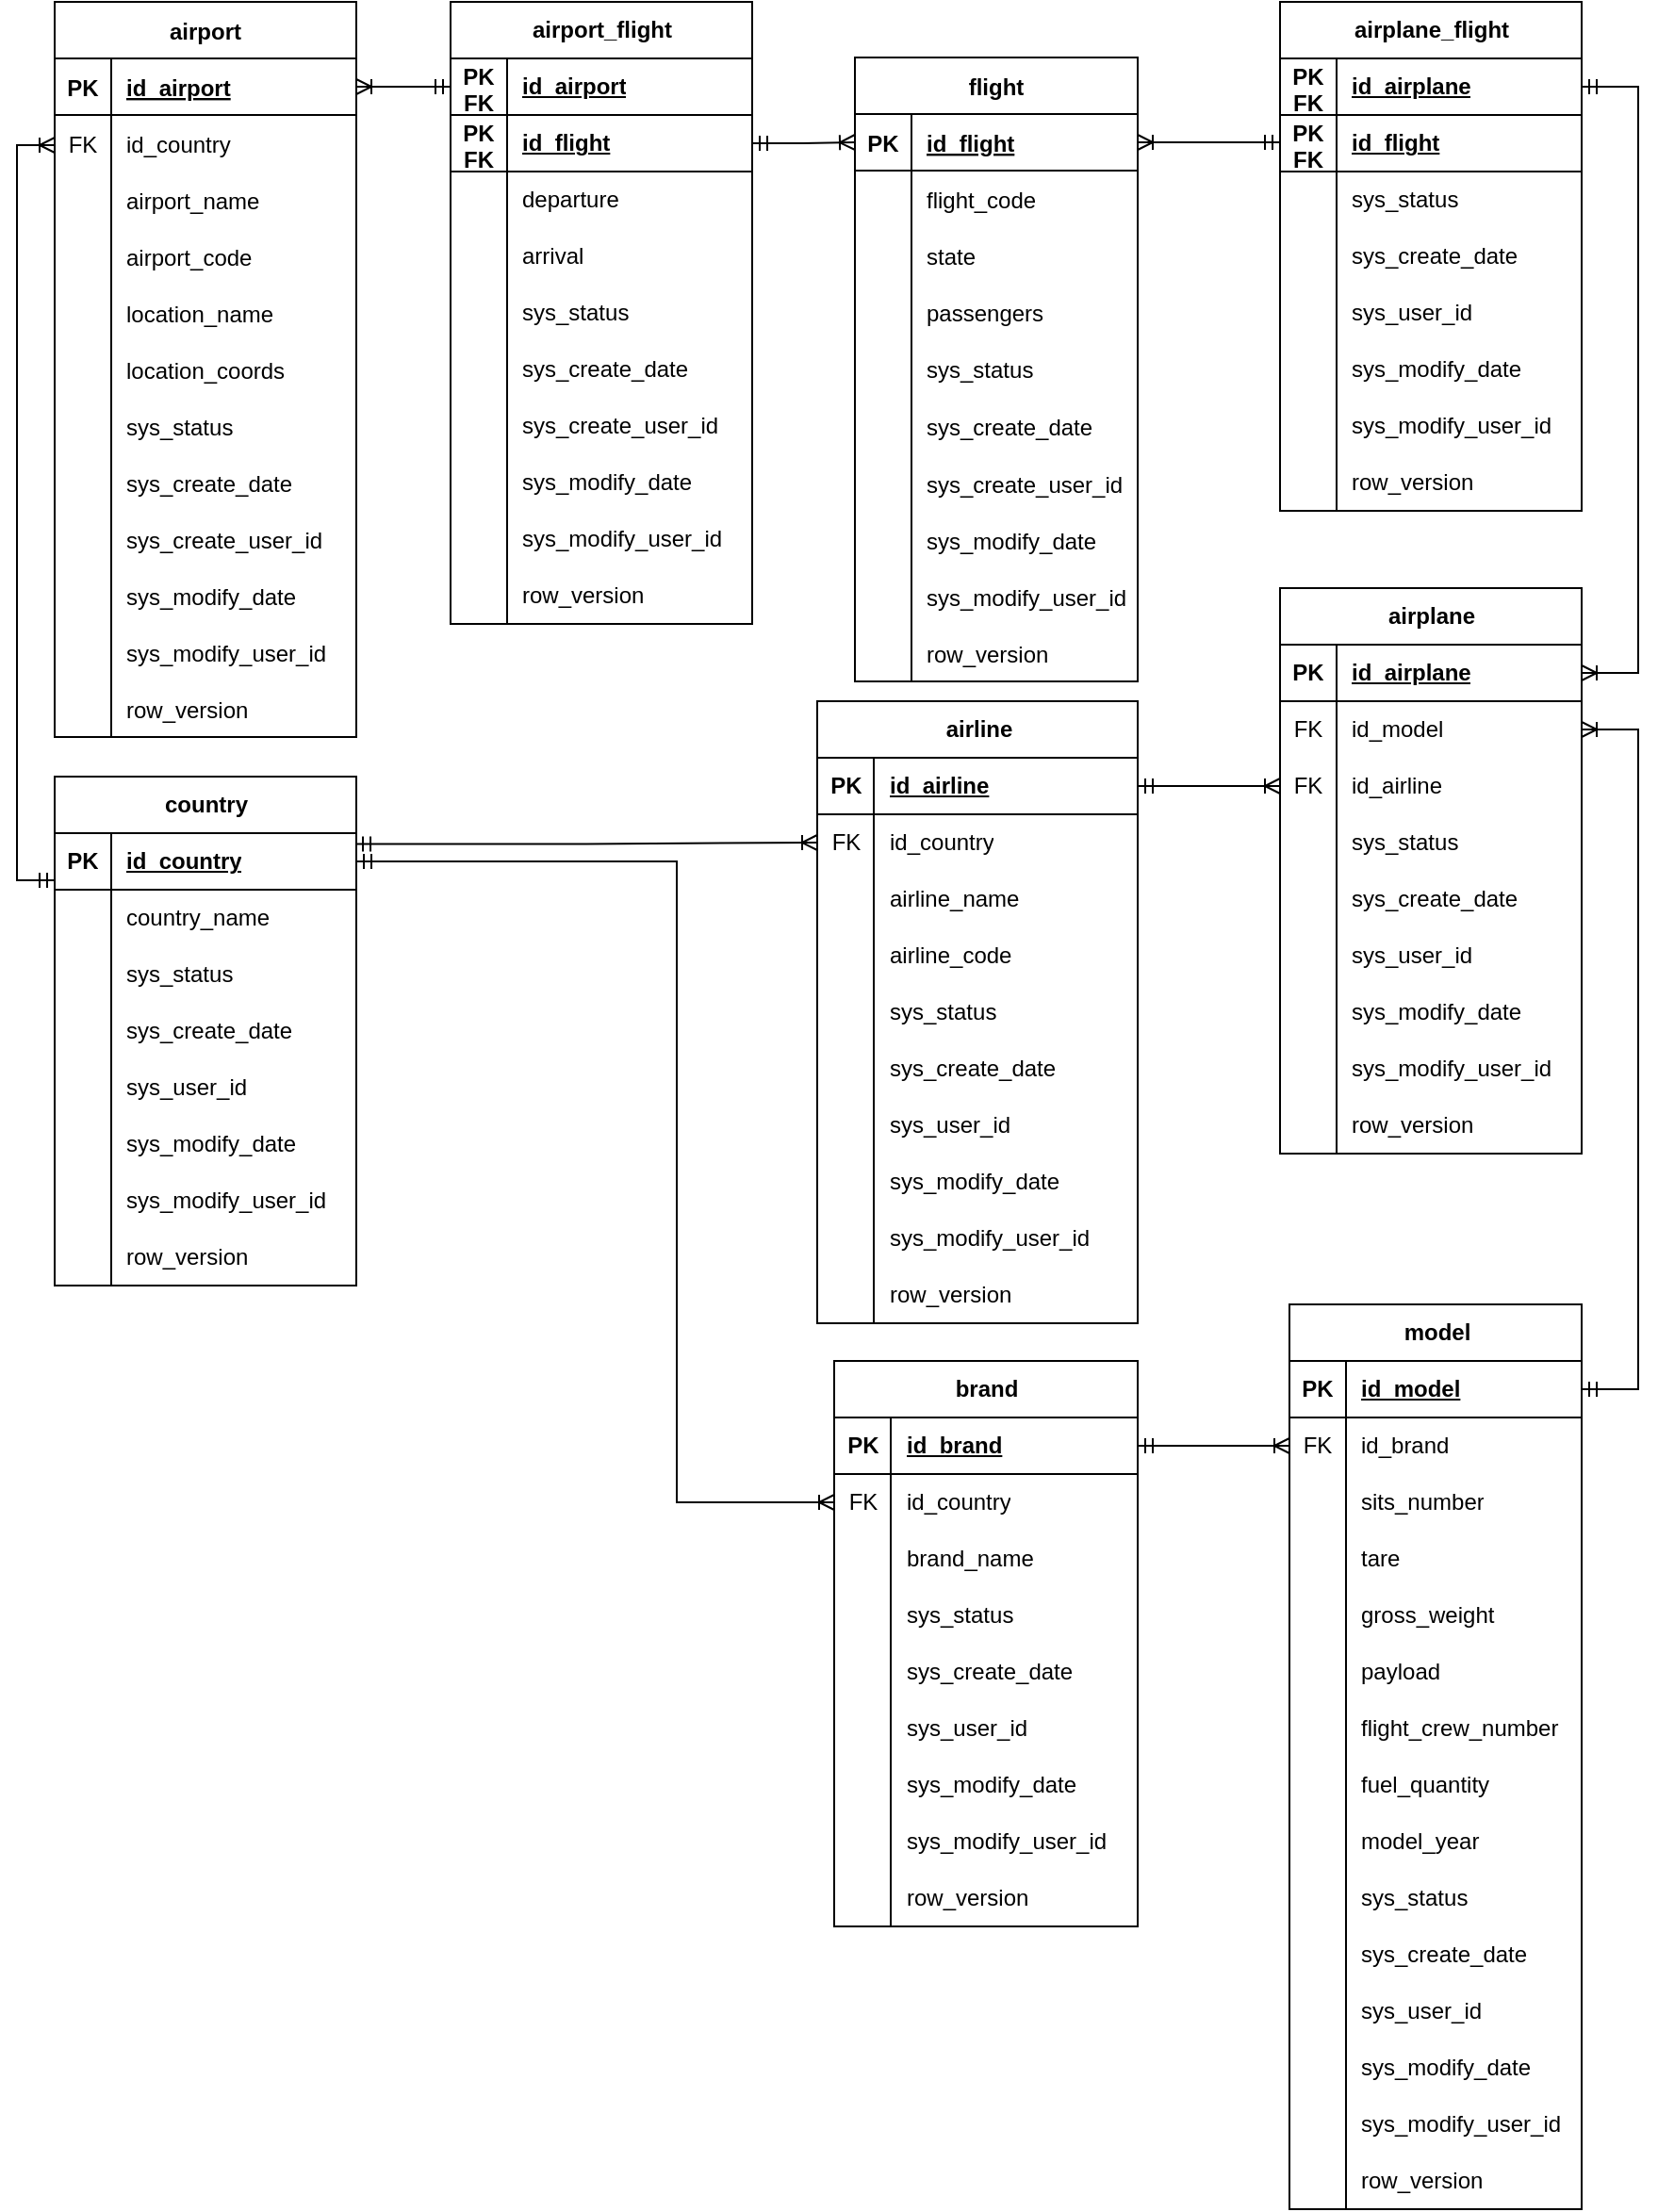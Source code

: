 <mxfile version="24.8.2">
  <diagram id="R2lEEEUBdFMjLlhIrx00" name="Page-1">
    <mxGraphModel dx="2624" dy="939" grid="1" gridSize="10" guides="1" tooltips="1" connect="1" arrows="1" fold="1" page="1" pageScale="1" pageWidth="900" pageHeight="1600" math="0" shadow="0" extFonts="Permanent Marker^https://fonts.googleapis.com/css?family=Permanent+Marker">
      <root>
        <mxCell id="0" />
        <mxCell id="1" parent="0" />
        <mxCell id="C-vyLk0tnHw3VtMMgP7b-2" value="flight" style="shape=table;startSize=30;container=1;collapsible=1;childLayout=tableLayout;fixedRows=1;rowLines=0;fontStyle=1;align=center;resizeLast=1;" parent="1" vertex="1">
          <mxGeometry x="-435.5" y="168.5" width="150" height="331" as="geometry" />
        </mxCell>
        <mxCell id="C-vyLk0tnHw3VtMMgP7b-3" value="" style="shape=partialRectangle;collapsible=0;dropTarget=0;pointerEvents=0;fillColor=none;points=[[0,0.5],[1,0.5]];portConstraint=eastwest;top=0;left=0;right=0;bottom=1;" parent="C-vyLk0tnHw3VtMMgP7b-2" vertex="1">
          <mxGeometry y="30" width="150" height="30" as="geometry" />
        </mxCell>
        <mxCell id="C-vyLk0tnHw3VtMMgP7b-4" value="PK" style="shape=partialRectangle;overflow=hidden;connectable=0;fillColor=none;top=0;left=0;bottom=0;right=0;fontStyle=1;" parent="C-vyLk0tnHw3VtMMgP7b-3" vertex="1">
          <mxGeometry width="30" height="30" as="geometry">
            <mxRectangle width="30" height="30" as="alternateBounds" />
          </mxGeometry>
        </mxCell>
        <mxCell id="C-vyLk0tnHw3VtMMgP7b-5" value="id_flight" style="shape=partialRectangle;overflow=hidden;connectable=0;fillColor=none;top=0;left=0;bottom=0;right=0;align=left;spacingLeft=6;fontStyle=5;" parent="C-vyLk0tnHw3VtMMgP7b-3" vertex="1">
          <mxGeometry x="30" width="120" height="30" as="geometry">
            <mxRectangle width="120" height="30" as="alternateBounds" />
          </mxGeometry>
        </mxCell>
        <mxCell id="C-vyLk0tnHw3VtMMgP7b-6" value="" style="shape=partialRectangle;collapsible=0;dropTarget=0;pointerEvents=0;fillColor=none;points=[[0,0.5],[1,0.5]];portConstraint=eastwest;top=0;left=0;right=0;bottom=0;" parent="C-vyLk0tnHw3VtMMgP7b-2" vertex="1">
          <mxGeometry y="60" width="150" height="30" as="geometry" />
        </mxCell>
        <mxCell id="C-vyLk0tnHw3VtMMgP7b-7" value="" style="shape=partialRectangle;overflow=hidden;connectable=0;fillColor=none;top=0;left=0;bottom=0;right=0;" parent="C-vyLk0tnHw3VtMMgP7b-6" vertex="1">
          <mxGeometry width="30" height="30" as="geometry">
            <mxRectangle width="30" height="30" as="alternateBounds" />
          </mxGeometry>
        </mxCell>
        <mxCell id="C-vyLk0tnHw3VtMMgP7b-8" value="flight_code" style="shape=partialRectangle;overflow=hidden;connectable=0;fillColor=none;top=0;left=0;bottom=0;right=0;align=left;spacingLeft=6;" parent="C-vyLk0tnHw3VtMMgP7b-6" vertex="1">
          <mxGeometry x="30" width="120" height="30" as="geometry">
            <mxRectangle width="120" height="30" as="alternateBounds" />
          </mxGeometry>
        </mxCell>
        <mxCell id="ldSomod-lHV2om5PZjNa-113" value="" style="shape=partialRectangle;collapsible=0;dropTarget=0;pointerEvents=0;fillColor=none;points=[[0,0.5],[1,0.5]];portConstraint=eastwest;top=0;left=0;right=0;bottom=0;" parent="C-vyLk0tnHw3VtMMgP7b-2" vertex="1">
          <mxGeometry y="90" width="150" height="30" as="geometry" />
        </mxCell>
        <mxCell id="ldSomod-lHV2om5PZjNa-114" value="" style="shape=partialRectangle;overflow=hidden;connectable=0;fillColor=none;top=0;left=0;bottom=0;right=0;" parent="ldSomod-lHV2om5PZjNa-113" vertex="1">
          <mxGeometry width="30" height="30" as="geometry">
            <mxRectangle width="30" height="30" as="alternateBounds" />
          </mxGeometry>
        </mxCell>
        <mxCell id="ldSomod-lHV2om5PZjNa-115" value="state" style="shape=partialRectangle;overflow=hidden;connectable=0;fillColor=none;top=0;left=0;bottom=0;right=0;align=left;spacingLeft=6;" parent="ldSomod-lHV2om5PZjNa-113" vertex="1">
          <mxGeometry x="30" width="120" height="30" as="geometry">
            <mxRectangle width="120" height="30" as="alternateBounds" />
          </mxGeometry>
        </mxCell>
        <mxCell id="ldSomod-lHV2om5PZjNa-116" value="" style="shape=partialRectangle;collapsible=0;dropTarget=0;pointerEvents=0;fillColor=none;points=[[0,0.5],[1,0.5]];portConstraint=eastwest;top=0;left=0;right=0;bottom=0;" parent="C-vyLk0tnHw3VtMMgP7b-2" vertex="1">
          <mxGeometry y="120" width="150" height="30" as="geometry" />
        </mxCell>
        <mxCell id="ldSomod-lHV2om5PZjNa-117" value="" style="shape=partialRectangle;overflow=hidden;connectable=0;fillColor=none;top=0;left=0;bottom=0;right=0;" parent="ldSomod-lHV2om5PZjNa-116" vertex="1">
          <mxGeometry width="30" height="30" as="geometry">
            <mxRectangle width="30" height="30" as="alternateBounds" />
          </mxGeometry>
        </mxCell>
        <mxCell id="ldSomod-lHV2om5PZjNa-118" value="passengers" style="shape=partialRectangle;overflow=hidden;connectable=0;fillColor=none;top=0;left=0;bottom=0;right=0;align=left;spacingLeft=6;" parent="ldSomod-lHV2om5PZjNa-116" vertex="1">
          <mxGeometry x="30" width="120" height="30" as="geometry">
            <mxRectangle width="120" height="30" as="alternateBounds" />
          </mxGeometry>
        </mxCell>
        <mxCell id="ZpuH0TtZ0OC2_Nhj-3Wq-108" value="" style="shape=partialRectangle;collapsible=0;dropTarget=0;pointerEvents=0;fillColor=none;points=[[0,0.5],[1,0.5]];portConstraint=eastwest;top=0;left=0;right=0;bottom=0;" parent="C-vyLk0tnHw3VtMMgP7b-2" vertex="1">
          <mxGeometry y="150" width="150" height="30" as="geometry" />
        </mxCell>
        <mxCell id="ZpuH0TtZ0OC2_Nhj-3Wq-109" value="" style="shape=partialRectangle;overflow=hidden;connectable=0;fillColor=none;top=0;left=0;bottom=0;right=0;" parent="ZpuH0TtZ0OC2_Nhj-3Wq-108" vertex="1">
          <mxGeometry width="30" height="30" as="geometry">
            <mxRectangle width="30" height="30" as="alternateBounds" />
          </mxGeometry>
        </mxCell>
        <mxCell id="ZpuH0TtZ0OC2_Nhj-3Wq-110" value="sys_status" style="shape=partialRectangle;overflow=hidden;connectable=0;fillColor=none;top=0;left=0;bottom=0;right=0;align=left;spacingLeft=6;" parent="ZpuH0TtZ0OC2_Nhj-3Wq-108" vertex="1">
          <mxGeometry x="30" width="120" height="30" as="geometry">
            <mxRectangle width="120" height="30" as="alternateBounds" />
          </mxGeometry>
        </mxCell>
        <mxCell id="ZpuH0TtZ0OC2_Nhj-3Wq-111" value="" style="shape=partialRectangle;collapsible=0;dropTarget=0;pointerEvents=0;fillColor=none;points=[[0,0.5],[1,0.5]];portConstraint=eastwest;top=0;left=0;right=0;bottom=0;" parent="C-vyLk0tnHw3VtMMgP7b-2" vertex="1">
          <mxGeometry y="180" width="150" height="31" as="geometry" />
        </mxCell>
        <mxCell id="ZpuH0TtZ0OC2_Nhj-3Wq-112" value="" style="shape=partialRectangle;overflow=hidden;connectable=0;fillColor=none;top=0;left=0;bottom=0;right=0;" parent="ZpuH0TtZ0OC2_Nhj-3Wq-111" vertex="1">
          <mxGeometry width="30" height="31" as="geometry">
            <mxRectangle width="30" height="31" as="alternateBounds" />
          </mxGeometry>
        </mxCell>
        <mxCell id="ZpuH0TtZ0OC2_Nhj-3Wq-113" value="sys_create_date" style="shape=partialRectangle;overflow=hidden;connectable=0;fillColor=none;top=0;left=0;bottom=0;right=0;align=left;spacingLeft=6;" parent="ZpuH0TtZ0OC2_Nhj-3Wq-111" vertex="1">
          <mxGeometry x="30" width="120" height="31" as="geometry">
            <mxRectangle width="120" height="31" as="alternateBounds" />
          </mxGeometry>
        </mxCell>
        <mxCell id="ZpuH0TtZ0OC2_Nhj-3Wq-114" value="" style="shape=partialRectangle;collapsible=0;dropTarget=0;pointerEvents=0;fillColor=none;points=[[0,0.5],[1,0.5]];portConstraint=eastwest;top=0;left=0;right=0;bottom=0;" parent="C-vyLk0tnHw3VtMMgP7b-2" vertex="1">
          <mxGeometry y="211" width="150" height="30" as="geometry" />
        </mxCell>
        <mxCell id="ZpuH0TtZ0OC2_Nhj-3Wq-115" value="" style="shape=partialRectangle;overflow=hidden;connectable=0;fillColor=none;top=0;left=0;bottom=0;right=0;" parent="ZpuH0TtZ0OC2_Nhj-3Wq-114" vertex="1">
          <mxGeometry width="30" height="30" as="geometry">
            <mxRectangle width="30" height="30" as="alternateBounds" />
          </mxGeometry>
        </mxCell>
        <mxCell id="ZpuH0TtZ0OC2_Nhj-3Wq-116" value="sys_create_user_id" style="shape=partialRectangle;overflow=hidden;connectable=0;fillColor=none;top=0;left=0;bottom=0;right=0;align=left;spacingLeft=6;" parent="ZpuH0TtZ0OC2_Nhj-3Wq-114" vertex="1">
          <mxGeometry x="30" width="120" height="30" as="geometry">
            <mxRectangle width="120" height="30" as="alternateBounds" />
          </mxGeometry>
        </mxCell>
        <mxCell id="ZpuH0TtZ0OC2_Nhj-3Wq-117" value="" style="shape=partialRectangle;collapsible=0;dropTarget=0;pointerEvents=0;fillColor=none;points=[[0,0.5],[1,0.5]];portConstraint=eastwest;top=0;left=0;right=0;bottom=0;" parent="C-vyLk0tnHw3VtMMgP7b-2" vertex="1">
          <mxGeometry y="241" width="150" height="30" as="geometry" />
        </mxCell>
        <mxCell id="ZpuH0TtZ0OC2_Nhj-3Wq-118" value="" style="shape=partialRectangle;overflow=hidden;connectable=0;fillColor=none;top=0;left=0;bottom=0;right=0;" parent="ZpuH0TtZ0OC2_Nhj-3Wq-117" vertex="1">
          <mxGeometry width="30" height="30" as="geometry">
            <mxRectangle width="30" height="30" as="alternateBounds" />
          </mxGeometry>
        </mxCell>
        <mxCell id="ZpuH0TtZ0OC2_Nhj-3Wq-119" value="sys_modify_date" style="shape=partialRectangle;overflow=hidden;connectable=0;fillColor=none;top=0;left=0;bottom=0;right=0;align=left;spacingLeft=6;" parent="ZpuH0TtZ0OC2_Nhj-3Wq-117" vertex="1">
          <mxGeometry x="30" width="120" height="30" as="geometry">
            <mxRectangle width="120" height="30" as="alternateBounds" />
          </mxGeometry>
        </mxCell>
        <mxCell id="ZpuH0TtZ0OC2_Nhj-3Wq-120" value="" style="shape=partialRectangle;collapsible=0;dropTarget=0;pointerEvents=0;fillColor=none;points=[[0,0.5],[1,0.5]];portConstraint=eastwest;top=0;left=0;right=0;bottom=0;" parent="C-vyLk0tnHw3VtMMgP7b-2" vertex="1">
          <mxGeometry y="271" width="150" height="30" as="geometry" />
        </mxCell>
        <mxCell id="ZpuH0TtZ0OC2_Nhj-3Wq-121" value="" style="shape=partialRectangle;overflow=hidden;connectable=0;fillColor=none;top=0;left=0;bottom=0;right=0;" parent="ZpuH0TtZ0OC2_Nhj-3Wq-120" vertex="1">
          <mxGeometry width="30" height="30" as="geometry">
            <mxRectangle width="30" height="30" as="alternateBounds" />
          </mxGeometry>
        </mxCell>
        <mxCell id="ZpuH0TtZ0OC2_Nhj-3Wq-122" value="sys_modify_user_id" style="shape=partialRectangle;overflow=hidden;connectable=0;fillColor=none;top=0;left=0;bottom=0;right=0;align=left;spacingLeft=6;" parent="ZpuH0TtZ0OC2_Nhj-3Wq-120" vertex="1">
          <mxGeometry x="30" width="120" height="30" as="geometry">
            <mxRectangle width="120" height="30" as="alternateBounds" />
          </mxGeometry>
        </mxCell>
        <mxCell id="ZpuH0TtZ0OC2_Nhj-3Wq-123" value="" style="shape=partialRectangle;collapsible=0;dropTarget=0;pointerEvents=0;fillColor=none;points=[[0,0.5],[1,0.5]];portConstraint=eastwest;top=0;left=0;right=0;bottom=0;" parent="C-vyLk0tnHw3VtMMgP7b-2" vertex="1">
          <mxGeometry y="301" width="150" height="30" as="geometry" />
        </mxCell>
        <mxCell id="ZpuH0TtZ0OC2_Nhj-3Wq-124" value="" style="shape=partialRectangle;overflow=hidden;connectable=0;fillColor=none;top=0;left=0;bottom=0;right=0;" parent="ZpuH0TtZ0OC2_Nhj-3Wq-123" vertex="1">
          <mxGeometry width="30" height="30" as="geometry">
            <mxRectangle width="30" height="30" as="alternateBounds" />
          </mxGeometry>
        </mxCell>
        <mxCell id="ZpuH0TtZ0OC2_Nhj-3Wq-125" value="row_version" style="shape=partialRectangle;overflow=hidden;connectable=0;fillColor=none;top=0;left=0;bottom=0;right=0;align=left;spacingLeft=6;" parent="ZpuH0TtZ0OC2_Nhj-3Wq-123" vertex="1">
          <mxGeometry x="30" width="120" height="30" as="geometry">
            <mxRectangle width="120" height="30" as="alternateBounds" />
          </mxGeometry>
        </mxCell>
        <mxCell id="C-vyLk0tnHw3VtMMgP7b-23" value="airport" style="shape=table;startSize=30;container=1;collapsible=1;childLayout=tableLayout;fixedRows=1;rowLines=0;fontStyle=1;align=center;resizeLast=1;" parent="1" vertex="1">
          <mxGeometry x="-860" y="139" width="160" height="390" as="geometry" />
        </mxCell>
        <mxCell id="C-vyLk0tnHw3VtMMgP7b-24" value="" style="shape=partialRectangle;collapsible=0;dropTarget=0;pointerEvents=0;fillColor=none;points=[[0,0.5],[1,0.5]];portConstraint=eastwest;top=0;left=0;right=0;bottom=1;" parent="C-vyLk0tnHw3VtMMgP7b-23" vertex="1">
          <mxGeometry y="30" width="160" height="30" as="geometry" />
        </mxCell>
        <mxCell id="C-vyLk0tnHw3VtMMgP7b-25" value="PK" style="shape=partialRectangle;overflow=hidden;connectable=0;fillColor=none;top=0;left=0;bottom=0;right=0;fontStyle=1;" parent="C-vyLk0tnHw3VtMMgP7b-24" vertex="1">
          <mxGeometry width="30" height="30" as="geometry">
            <mxRectangle width="30" height="30" as="alternateBounds" />
          </mxGeometry>
        </mxCell>
        <mxCell id="C-vyLk0tnHw3VtMMgP7b-26" value="id_airport" style="shape=partialRectangle;overflow=hidden;connectable=0;fillColor=none;top=0;left=0;bottom=0;right=0;align=left;spacingLeft=6;fontStyle=5;" parent="C-vyLk0tnHw3VtMMgP7b-24" vertex="1">
          <mxGeometry x="30" width="130" height="30" as="geometry">
            <mxRectangle width="130" height="30" as="alternateBounds" />
          </mxGeometry>
        </mxCell>
        <mxCell id="C6dk3Q2sUb2auox1pdnD-19" value="" style="shape=partialRectangle;collapsible=0;dropTarget=0;pointerEvents=0;fillColor=none;points=[[0,0.5],[1,0.5]];portConstraint=eastwest;top=0;left=0;right=0;bottom=0;" vertex="1" parent="C-vyLk0tnHw3VtMMgP7b-23">
          <mxGeometry y="60" width="160" height="30" as="geometry" />
        </mxCell>
        <mxCell id="C6dk3Q2sUb2auox1pdnD-20" value="FK" style="shape=partialRectangle;overflow=hidden;connectable=0;fillColor=none;top=0;left=0;bottom=0;right=0;" vertex="1" parent="C6dk3Q2sUb2auox1pdnD-19">
          <mxGeometry width="30" height="30" as="geometry">
            <mxRectangle width="30" height="30" as="alternateBounds" />
          </mxGeometry>
        </mxCell>
        <mxCell id="C6dk3Q2sUb2auox1pdnD-21" value="id_country" style="shape=partialRectangle;overflow=hidden;connectable=0;fillColor=none;top=0;left=0;bottom=0;right=0;align=left;spacingLeft=6;" vertex="1" parent="C6dk3Q2sUb2auox1pdnD-19">
          <mxGeometry x="30" width="130" height="30" as="geometry">
            <mxRectangle width="130" height="30" as="alternateBounds" />
          </mxGeometry>
        </mxCell>
        <mxCell id="ul_T7aZ_HqhqNsw1L7DZ-1" value="" style="shape=partialRectangle;collapsible=0;dropTarget=0;pointerEvents=0;fillColor=none;points=[[0,0.5],[1,0.5]];portConstraint=eastwest;top=0;left=0;right=0;bottom=0;" parent="C-vyLk0tnHw3VtMMgP7b-23" vertex="1">
          <mxGeometry y="90" width="160" height="30" as="geometry" />
        </mxCell>
        <mxCell id="ul_T7aZ_HqhqNsw1L7DZ-2" value="" style="shape=partialRectangle;overflow=hidden;connectable=0;fillColor=none;top=0;left=0;bottom=0;right=0;" parent="ul_T7aZ_HqhqNsw1L7DZ-1" vertex="1">
          <mxGeometry width="30" height="30" as="geometry">
            <mxRectangle width="30" height="30" as="alternateBounds" />
          </mxGeometry>
        </mxCell>
        <mxCell id="ul_T7aZ_HqhqNsw1L7DZ-3" value="airport_name" style="shape=partialRectangle;overflow=hidden;connectable=0;fillColor=none;top=0;left=0;bottom=0;right=0;align=left;spacingLeft=6;" parent="ul_T7aZ_HqhqNsw1L7DZ-1" vertex="1">
          <mxGeometry x="30" width="130" height="30" as="geometry">
            <mxRectangle width="130" height="30" as="alternateBounds" />
          </mxGeometry>
        </mxCell>
        <mxCell id="C6dk3Q2sUb2auox1pdnD-10" value="" style="shape=partialRectangle;collapsible=0;dropTarget=0;pointerEvents=0;fillColor=none;points=[[0,0.5],[1,0.5]];portConstraint=eastwest;top=0;left=0;right=0;bottom=0;" vertex="1" parent="C-vyLk0tnHw3VtMMgP7b-23">
          <mxGeometry y="120" width="160" height="30" as="geometry" />
        </mxCell>
        <mxCell id="C6dk3Q2sUb2auox1pdnD-11" value="" style="shape=partialRectangle;overflow=hidden;connectable=0;fillColor=none;top=0;left=0;bottom=0;right=0;" vertex="1" parent="C6dk3Q2sUb2auox1pdnD-10">
          <mxGeometry width="30" height="30" as="geometry">
            <mxRectangle width="30" height="30" as="alternateBounds" />
          </mxGeometry>
        </mxCell>
        <mxCell id="C6dk3Q2sUb2auox1pdnD-12" value="airport_code" style="shape=partialRectangle;overflow=hidden;connectable=0;fillColor=none;top=0;left=0;bottom=0;right=0;align=left;spacingLeft=6;" vertex="1" parent="C6dk3Q2sUb2auox1pdnD-10">
          <mxGeometry x="30" width="130" height="30" as="geometry">
            <mxRectangle width="130" height="30" as="alternateBounds" />
          </mxGeometry>
        </mxCell>
        <mxCell id="C6dk3Q2sUb2auox1pdnD-13" value="" style="shape=partialRectangle;collapsible=0;dropTarget=0;pointerEvents=0;fillColor=none;points=[[0,0.5],[1,0.5]];portConstraint=eastwest;top=0;left=0;right=0;bottom=0;" vertex="1" parent="C-vyLk0tnHw3VtMMgP7b-23">
          <mxGeometry y="150" width="160" height="30" as="geometry" />
        </mxCell>
        <mxCell id="C6dk3Q2sUb2auox1pdnD-14" value="" style="shape=partialRectangle;overflow=hidden;connectable=0;fillColor=none;top=0;left=0;bottom=0;right=0;" vertex="1" parent="C6dk3Q2sUb2auox1pdnD-13">
          <mxGeometry width="30" height="30" as="geometry">
            <mxRectangle width="30" height="30" as="alternateBounds" />
          </mxGeometry>
        </mxCell>
        <mxCell id="C6dk3Q2sUb2auox1pdnD-15" value="location_name" style="shape=partialRectangle;overflow=hidden;connectable=0;fillColor=none;top=0;left=0;bottom=0;right=0;align=left;spacingLeft=6;" vertex="1" parent="C6dk3Q2sUb2auox1pdnD-13">
          <mxGeometry x="30" width="130" height="30" as="geometry">
            <mxRectangle width="130" height="30" as="alternateBounds" />
          </mxGeometry>
        </mxCell>
        <mxCell id="C6dk3Q2sUb2auox1pdnD-16" value="" style="shape=partialRectangle;collapsible=0;dropTarget=0;pointerEvents=0;fillColor=none;points=[[0,0.5],[1,0.5]];portConstraint=eastwest;top=0;left=0;right=0;bottom=0;" vertex="1" parent="C-vyLk0tnHw3VtMMgP7b-23">
          <mxGeometry y="180" width="160" height="30" as="geometry" />
        </mxCell>
        <mxCell id="C6dk3Q2sUb2auox1pdnD-17" value="" style="shape=partialRectangle;overflow=hidden;connectable=0;fillColor=none;top=0;left=0;bottom=0;right=0;" vertex="1" parent="C6dk3Q2sUb2auox1pdnD-16">
          <mxGeometry width="30" height="30" as="geometry">
            <mxRectangle width="30" height="30" as="alternateBounds" />
          </mxGeometry>
        </mxCell>
        <mxCell id="C6dk3Q2sUb2auox1pdnD-18" value="location_coords" style="shape=partialRectangle;overflow=hidden;connectable=0;fillColor=none;top=0;left=0;bottom=0;right=0;align=left;spacingLeft=6;" vertex="1" parent="C6dk3Q2sUb2auox1pdnD-16">
          <mxGeometry x="30" width="130" height="30" as="geometry">
            <mxRectangle width="130" height="30" as="alternateBounds" />
          </mxGeometry>
        </mxCell>
        <mxCell id="ZpuH0TtZ0OC2_Nhj-3Wq-72" value="" style="shape=partialRectangle;collapsible=0;dropTarget=0;pointerEvents=0;fillColor=none;points=[[0,0.5],[1,0.5]];portConstraint=eastwest;top=0;left=0;right=0;bottom=0;" parent="C-vyLk0tnHw3VtMMgP7b-23" vertex="1">
          <mxGeometry y="210" width="160" height="30" as="geometry" />
        </mxCell>
        <mxCell id="ZpuH0TtZ0OC2_Nhj-3Wq-73" value="" style="shape=partialRectangle;overflow=hidden;connectable=0;fillColor=none;top=0;left=0;bottom=0;right=0;" parent="ZpuH0TtZ0OC2_Nhj-3Wq-72" vertex="1">
          <mxGeometry width="30" height="30" as="geometry">
            <mxRectangle width="30" height="30" as="alternateBounds" />
          </mxGeometry>
        </mxCell>
        <mxCell id="ZpuH0TtZ0OC2_Nhj-3Wq-74" value="sys_status" style="shape=partialRectangle;overflow=hidden;connectable=0;fillColor=none;top=0;left=0;bottom=0;right=0;align=left;spacingLeft=6;" parent="ZpuH0TtZ0OC2_Nhj-3Wq-72" vertex="1">
          <mxGeometry x="30" width="130" height="30" as="geometry">
            <mxRectangle width="130" height="30" as="alternateBounds" />
          </mxGeometry>
        </mxCell>
        <mxCell id="ZpuH0TtZ0OC2_Nhj-3Wq-75" value="" style="shape=partialRectangle;collapsible=0;dropTarget=0;pointerEvents=0;fillColor=none;points=[[0,0.5],[1,0.5]];portConstraint=eastwest;top=0;left=0;right=0;bottom=0;" parent="C-vyLk0tnHw3VtMMgP7b-23" vertex="1">
          <mxGeometry y="240" width="160" height="30" as="geometry" />
        </mxCell>
        <mxCell id="ZpuH0TtZ0OC2_Nhj-3Wq-76" value="" style="shape=partialRectangle;overflow=hidden;connectable=0;fillColor=none;top=0;left=0;bottom=0;right=0;" parent="ZpuH0TtZ0OC2_Nhj-3Wq-75" vertex="1">
          <mxGeometry width="30" height="30" as="geometry">
            <mxRectangle width="30" height="30" as="alternateBounds" />
          </mxGeometry>
        </mxCell>
        <mxCell id="ZpuH0TtZ0OC2_Nhj-3Wq-77" value="sys_create_date" style="shape=partialRectangle;overflow=hidden;connectable=0;fillColor=none;top=0;left=0;bottom=0;right=0;align=left;spacingLeft=6;" parent="ZpuH0TtZ0OC2_Nhj-3Wq-75" vertex="1">
          <mxGeometry x="30" width="130" height="30" as="geometry">
            <mxRectangle width="130" height="30" as="alternateBounds" />
          </mxGeometry>
        </mxCell>
        <mxCell id="ZpuH0TtZ0OC2_Nhj-3Wq-78" value="" style="shape=partialRectangle;collapsible=0;dropTarget=0;pointerEvents=0;fillColor=none;points=[[0,0.5],[1,0.5]];portConstraint=eastwest;top=0;left=0;right=0;bottom=0;" parent="C-vyLk0tnHw3VtMMgP7b-23" vertex="1">
          <mxGeometry y="270" width="160" height="30" as="geometry" />
        </mxCell>
        <mxCell id="ZpuH0TtZ0OC2_Nhj-3Wq-79" value="" style="shape=partialRectangle;overflow=hidden;connectable=0;fillColor=none;top=0;left=0;bottom=0;right=0;" parent="ZpuH0TtZ0OC2_Nhj-3Wq-78" vertex="1">
          <mxGeometry width="30" height="30" as="geometry">
            <mxRectangle width="30" height="30" as="alternateBounds" />
          </mxGeometry>
        </mxCell>
        <mxCell id="ZpuH0TtZ0OC2_Nhj-3Wq-80" value="sys_create_user_id" style="shape=partialRectangle;overflow=hidden;connectable=0;fillColor=none;top=0;left=0;bottom=0;right=0;align=left;spacingLeft=6;" parent="ZpuH0TtZ0OC2_Nhj-3Wq-78" vertex="1">
          <mxGeometry x="30" width="130" height="30" as="geometry">
            <mxRectangle width="130" height="30" as="alternateBounds" />
          </mxGeometry>
        </mxCell>
        <mxCell id="ZpuH0TtZ0OC2_Nhj-3Wq-81" value="" style="shape=partialRectangle;collapsible=0;dropTarget=0;pointerEvents=0;fillColor=none;points=[[0,0.5],[1,0.5]];portConstraint=eastwest;top=0;left=0;right=0;bottom=0;" parent="C-vyLk0tnHw3VtMMgP7b-23" vertex="1">
          <mxGeometry y="300" width="160" height="30" as="geometry" />
        </mxCell>
        <mxCell id="ZpuH0TtZ0OC2_Nhj-3Wq-82" value="" style="shape=partialRectangle;overflow=hidden;connectable=0;fillColor=none;top=0;left=0;bottom=0;right=0;" parent="ZpuH0TtZ0OC2_Nhj-3Wq-81" vertex="1">
          <mxGeometry width="30" height="30" as="geometry">
            <mxRectangle width="30" height="30" as="alternateBounds" />
          </mxGeometry>
        </mxCell>
        <mxCell id="ZpuH0TtZ0OC2_Nhj-3Wq-83" value="sys_modify_date" style="shape=partialRectangle;overflow=hidden;connectable=0;fillColor=none;top=0;left=0;bottom=0;right=0;align=left;spacingLeft=6;" parent="ZpuH0TtZ0OC2_Nhj-3Wq-81" vertex="1">
          <mxGeometry x="30" width="130" height="30" as="geometry">
            <mxRectangle width="130" height="30" as="alternateBounds" />
          </mxGeometry>
        </mxCell>
        <mxCell id="ZpuH0TtZ0OC2_Nhj-3Wq-84" value="" style="shape=partialRectangle;collapsible=0;dropTarget=0;pointerEvents=0;fillColor=none;points=[[0,0.5],[1,0.5]];portConstraint=eastwest;top=0;left=0;right=0;bottom=0;" parent="C-vyLk0tnHw3VtMMgP7b-23" vertex="1">
          <mxGeometry y="330" width="160" height="30" as="geometry" />
        </mxCell>
        <mxCell id="ZpuH0TtZ0OC2_Nhj-3Wq-85" value="" style="shape=partialRectangle;overflow=hidden;connectable=0;fillColor=none;top=0;left=0;bottom=0;right=0;" parent="ZpuH0TtZ0OC2_Nhj-3Wq-84" vertex="1">
          <mxGeometry width="30" height="30" as="geometry">
            <mxRectangle width="30" height="30" as="alternateBounds" />
          </mxGeometry>
        </mxCell>
        <mxCell id="ZpuH0TtZ0OC2_Nhj-3Wq-86" value="sys_modify_user_id" style="shape=partialRectangle;overflow=hidden;connectable=0;fillColor=none;top=0;left=0;bottom=0;right=0;align=left;spacingLeft=6;" parent="ZpuH0TtZ0OC2_Nhj-3Wq-84" vertex="1">
          <mxGeometry x="30" width="130" height="30" as="geometry">
            <mxRectangle width="130" height="30" as="alternateBounds" />
          </mxGeometry>
        </mxCell>
        <mxCell id="ZpuH0TtZ0OC2_Nhj-3Wq-87" value="" style="shape=partialRectangle;collapsible=0;dropTarget=0;pointerEvents=0;fillColor=none;points=[[0,0.5],[1,0.5]];portConstraint=eastwest;top=0;left=0;right=0;bottom=0;" parent="C-vyLk0tnHw3VtMMgP7b-23" vertex="1">
          <mxGeometry y="360" width="160" height="30" as="geometry" />
        </mxCell>
        <mxCell id="ZpuH0TtZ0OC2_Nhj-3Wq-88" value="" style="shape=partialRectangle;overflow=hidden;connectable=0;fillColor=none;top=0;left=0;bottom=0;right=0;" parent="ZpuH0TtZ0OC2_Nhj-3Wq-87" vertex="1">
          <mxGeometry width="30" height="30" as="geometry">
            <mxRectangle width="30" height="30" as="alternateBounds" />
          </mxGeometry>
        </mxCell>
        <mxCell id="ZpuH0TtZ0OC2_Nhj-3Wq-89" value="row_version" style="shape=partialRectangle;overflow=hidden;connectable=0;fillColor=none;top=0;left=0;bottom=0;right=0;align=left;spacingLeft=6;" parent="ZpuH0TtZ0OC2_Nhj-3Wq-87" vertex="1">
          <mxGeometry x="30" width="130" height="30" as="geometry">
            <mxRectangle width="130" height="30" as="alternateBounds" />
          </mxGeometry>
        </mxCell>
        <mxCell id="ldSomod-lHV2om5PZjNa-27" value="airline" style="shape=table;startSize=30;container=1;collapsible=1;childLayout=tableLayout;fixedRows=1;rowLines=0;fontStyle=1;align=center;resizeLast=1;html=1;" parent="1" vertex="1">
          <mxGeometry x="-455.5" y="510" width="170" height="330" as="geometry" />
        </mxCell>
        <mxCell id="ldSomod-lHV2om5PZjNa-28" value="" style="shape=tableRow;horizontal=0;startSize=0;swimlaneHead=0;swimlaneBody=0;fillColor=none;collapsible=0;dropTarget=0;points=[[0,0.5],[1,0.5]];portConstraint=eastwest;top=0;left=0;right=0;bottom=1;" parent="ldSomod-lHV2om5PZjNa-27" vertex="1">
          <mxGeometry y="30" width="170" height="30" as="geometry" />
        </mxCell>
        <mxCell id="ldSomod-lHV2om5PZjNa-29" value="PK" style="shape=partialRectangle;connectable=0;fillColor=none;top=0;left=0;bottom=0;right=0;fontStyle=1;overflow=hidden;whiteSpace=wrap;html=1;" parent="ldSomod-lHV2om5PZjNa-28" vertex="1">
          <mxGeometry width="30" height="30" as="geometry">
            <mxRectangle width="30" height="30" as="alternateBounds" />
          </mxGeometry>
        </mxCell>
        <mxCell id="ldSomod-lHV2om5PZjNa-30" value="id_airline" style="shape=partialRectangle;connectable=0;fillColor=none;top=0;left=0;bottom=0;right=0;align=left;spacingLeft=6;fontStyle=5;overflow=hidden;whiteSpace=wrap;html=1;" parent="ldSomod-lHV2om5PZjNa-28" vertex="1">
          <mxGeometry x="30" width="140" height="30" as="geometry">
            <mxRectangle width="140" height="30" as="alternateBounds" />
          </mxGeometry>
        </mxCell>
        <mxCell id="ZpuH0TtZ0OC2_Nhj-3Wq-179" value="" style="shape=tableRow;horizontal=0;startSize=0;swimlaneHead=0;swimlaneBody=0;fillColor=none;collapsible=0;dropTarget=0;points=[[0,0.5],[1,0.5]];portConstraint=eastwest;top=0;left=0;right=0;bottom=0;" parent="ldSomod-lHV2om5PZjNa-27" vertex="1">
          <mxGeometry y="60" width="170" height="30" as="geometry" />
        </mxCell>
        <mxCell id="ZpuH0TtZ0OC2_Nhj-3Wq-180" value="FK" style="shape=partialRectangle;connectable=0;fillColor=none;top=0;left=0;bottom=0;right=0;editable=1;overflow=hidden;whiteSpace=wrap;html=1;" parent="ZpuH0TtZ0OC2_Nhj-3Wq-179" vertex="1">
          <mxGeometry width="30" height="30" as="geometry">
            <mxRectangle width="30" height="30" as="alternateBounds" />
          </mxGeometry>
        </mxCell>
        <mxCell id="ZpuH0TtZ0OC2_Nhj-3Wq-181" value="id_country" style="shape=partialRectangle;connectable=0;fillColor=none;top=0;left=0;bottom=0;right=0;align=left;spacingLeft=6;overflow=hidden;whiteSpace=wrap;html=1;" parent="ZpuH0TtZ0OC2_Nhj-3Wq-179" vertex="1">
          <mxGeometry x="30" width="140" height="30" as="geometry">
            <mxRectangle width="140" height="30" as="alternateBounds" />
          </mxGeometry>
        </mxCell>
        <mxCell id="ul_T7aZ_HqhqNsw1L7DZ-5" value="" style="shape=tableRow;horizontal=0;startSize=0;swimlaneHead=0;swimlaneBody=0;fillColor=none;collapsible=0;dropTarget=0;points=[[0,0.5],[1,0.5]];portConstraint=eastwest;top=0;left=0;right=0;bottom=0;" parent="ldSomod-lHV2om5PZjNa-27" vertex="1">
          <mxGeometry y="90" width="170" height="30" as="geometry" />
        </mxCell>
        <mxCell id="ul_T7aZ_HqhqNsw1L7DZ-6" value="" style="shape=partialRectangle;connectable=0;fillColor=none;top=0;left=0;bottom=0;right=0;editable=1;overflow=hidden;whiteSpace=wrap;html=1;" parent="ul_T7aZ_HqhqNsw1L7DZ-5" vertex="1">
          <mxGeometry width="30" height="30" as="geometry">
            <mxRectangle width="30" height="30" as="alternateBounds" />
          </mxGeometry>
        </mxCell>
        <mxCell id="ul_T7aZ_HqhqNsw1L7DZ-7" value="airline_name" style="shape=partialRectangle;connectable=0;fillColor=none;top=0;left=0;bottom=0;right=0;align=left;spacingLeft=6;overflow=hidden;whiteSpace=wrap;html=1;" parent="ul_T7aZ_HqhqNsw1L7DZ-5" vertex="1">
          <mxGeometry x="30" width="140" height="30" as="geometry">
            <mxRectangle width="140" height="30" as="alternateBounds" />
          </mxGeometry>
        </mxCell>
        <mxCell id="ldSomod-lHV2om5PZjNa-31" value="" style="shape=tableRow;horizontal=0;startSize=0;swimlaneHead=0;swimlaneBody=0;fillColor=none;collapsible=0;dropTarget=0;points=[[0,0.5],[1,0.5]];portConstraint=eastwest;top=0;left=0;right=0;bottom=0;" parent="ldSomod-lHV2om5PZjNa-27" vertex="1">
          <mxGeometry y="120" width="170" height="30" as="geometry" />
        </mxCell>
        <mxCell id="ldSomod-lHV2om5PZjNa-32" value="" style="shape=partialRectangle;connectable=0;fillColor=none;top=0;left=0;bottom=0;right=0;editable=1;overflow=hidden;whiteSpace=wrap;html=1;" parent="ldSomod-lHV2om5PZjNa-31" vertex="1">
          <mxGeometry width="30" height="30" as="geometry">
            <mxRectangle width="30" height="30" as="alternateBounds" />
          </mxGeometry>
        </mxCell>
        <mxCell id="ldSomod-lHV2om5PZjNa-33" value="airline_code" style="shape=partialRectangle;connectable=0;fillColor=none;top=0;left=0;bottom=0;right=0;align=left;spacingLeft=6;overflow=hidden;whiteSpace=wrap;html=1;" parent="ldSomod-lHV2om5PZjNa-31" vertex="1">
          <mxGeometry x="30" width="140" height="30" as="geometry">
            <mxRectangle width="140" height="30" as="alternateBounds" />
          </mxGeometry>
        </mxCell>
        <mxCell id="ZpuH0TtZ0OC2_Nhj-3Wq-182" value="" style="shape=tableRow;horizontal=0;startSize=0;swimlaneHead=0;swimlaneBody=0;fillColor=none;collapsible=0;dropTarget=0;points=[[0,0.5],[1,0.5]];portConstraint=eastwest;top=0;left=0;right=0;bottom=0;" parent="ldSomod-lHV2om5PZjNa-27" vertex="1">
          <mxGeometry y="150" width="170" height="30" as="geometry" />
        </mxCell>
        <mxCell id="ZpuH0TtZ0OC2_Nhj-3Wq-183" value="" style="shape=partialRectangle;connectable=0;fillColor=none;top=0;left=0;bottom=0;right=0;editable=1;overflow=hidden;whiteSpace=wrap;html=1;" parent="ZpuH0TtZ0OC2_Nhj-3Wq-182" vertex="1">
          <mxGeometry width="30" height="30" as="geometry">
            <mxRectangle width="30" height="30" as="alternateBounds" />
          </mxGeometry>
        </mxCell>
        <mxCell id="ZpuH0TtZ0OC2_Nhj-3Wq-184" value="sys_status" style="shape=partialRectangle;connectable=0;fillColor=none;top=0;left=0;bottom=0;right=0;align=left;spacingLeft=6;overflow=hidden;whiteSpace=wrap;html=1;" parent="ZpuH0TtZ0OC2_Nhj-3Wq-182" vertex="1">
          <mxGeometry x="30" width="140" height="30" as="geometry">
            <mxRectangle width="140" height="30" as="alternateBounds" />
          </mxGeometry>
        </mxCell>
        <mxCell id="ZpuH0TtZ0OC2_Nhj-3Wq-185" value="" style="shape=tableRow;horizontal=0;startSize=0;swimlaneHead=0;swimlaneBody=0;fillColor=none;collapsible=0;dropTarget=0;points=[[0,0.5],[1,0.5]];portConstraint=eastwest;top=0;left=0;right=0;bottom=0;" parent="ldSomod-lHV2om5PZjNa-27" vertex="1">
          <mxGeometry y="180" width="170" height="30" as="geometry" />
        </mxCell>
        <mxCell id="ZpuH0TtZ0OC2_Nhj-3Wq-186" value="" style="shape=partialRectangle;connectable=0;fillColor=none;top=0;left=0;bottom=0;right=0;editable=1;overflow=hidden;whiteSpace=wrap;html=1;" parent="ZpuH0TtZ0OC2_Nhj-3Wq-185" vertex="1">
          <mxGeometry width="30" height="30" as="geometry">
            <mxRectangle width="30" height="30" as="alternateBounds" />
          </mxGeometry>
        </mxCell>
        <mxCell id="ZpuH0TtZ0OC2_Nhj-3Wq-187" value="sys_create_date" style="shape=partialRectangle;connectable=0;fillColor=none;top=0;left=0;bottom=0;right=0;align=left;spacingLeft=6;overflow=hidden;whiteSpace=wrap;html=1;" parent="ZpuH0TtZ0OC2_Nhj-3Wq-185" vertex="1">
          <mxGeometry x="30" width="140" height="30" as="geometry">
            <mxRectangle width="140" height="30" as="alternateBounds" />
          </mxGeometry>
        </mxCell>
        <mxCell id="ZpuH0TtZ0OC2_Nhj-3Wq-188" value="" style="shape=tableRow;horizontal=0;startSize=0;swimlaneHead=0;swimlaneBody=0;fillColor=none;collapsible=0;dropTarget=0;points=[[0,0.5],[1,0.5]];portConstraint=eastwest;top=0;left=0;right=0;bottom=0;" parent="ldSomod-lHV2om5PZjNa-27" vertex="1">
          <mxGeometry y="210" width="170" height="30" as="geometry" />
        </mxCell>
        <mxCell id="ZpuH0TtZ0OC2_Nhj-3Wq-189" value="" style="shape=partialRectangle;connectable=0;fillColor=none;top=0;left=0;bottom=0;right=0;editable=1;overflow=hidden;whiteSpace=wrap;html=1;" parent="ZpuH0TtZ0OC2_Nhj-3Wq-188" vertex="1">
          <mxGeometry width="30" height="30" as="geometry">
            <mxRectangle width="30" height="30" as="alternateBounds" />
          </mxGeometry>
        </mxCell>
        <mxCell id="ZpuH0TtZ0OC2_Nhj-3Wq-190" value="sys_user_id" style="shape=partialRectangle;connectable=0;fillColor=none;top=0;left=0;bottom=0;right=0;align=left;spacingLeft=6;overflow=hidden;whiteSpace=wrap;html=1;" parent="ZpuH0TtZ0OC2_Nhj-3Wq-188" vertex="1">
          <mxGeometry x="30" width="140" height="30" as="geometry">
            <mxRectangle width="140" height="30" as="alternateBounds" />
          </mxGeometry>
        </mxCell>
        <mxCell id="ZpuH0TtZ0OC2_Nhj-3Wq-191" value="" style="shape=tableRow;horizontal=0;startSize=0;swimlaneHead=0;swimlaneBody=0;fillColor=none;collapsible=0;dropTarget=0;points=[[0,0.5],[1,0.5]];portConstraint=eastwest;top=0;left=0;right=0;bottom=0;" parent="ldSomod-lHV2om5PZjNa-27" vertex="1">
          <mxGeometry y="240" width="170" height="30" as="geometry" />
        </mxCell>
        <mxCell id="ZpuH0TtZ0OC2_Nhj-3Wq-192" value="" style="shape=partialRectangle;connectable=0;fillColor=none;top=0;left=0;bottom=0;right=0;editable=1;overflow=hidden;whiteSpace=wrap;html=1;" parent="ZpuH0TtZ0OC2_Nhj-3Wq-191" vertex="1">
          <mxGeometry width="30" height="30" as="geometry">
            <mxRectangle width="30" height="30" as="alternateBounds" />
          </mxGeometry>
        </mxCell>
        <mxCell id="ZpuH0TtZ0OC2_Nhj-3Wq-193" value="sys_modify_date" style="shape=partialRectangle;connectable=0;fillColor=none;top=0;left=0;bottom=0;right=0;align=left;spacingLeft=6;overflow=hidden;whiteSpace=wrap;html=1;" parent="ZpuH0TtZ0OC2_Nhj-3Wq-191" vertex="1">
          <mxGeometry x="30" width="140" height="30" as="geometry">
            <mxRectangle width="140" height="30" as="alternateBounds" />
          </mxGeometry>
        </mxCell>
        <mxCell id="ZpuH0TtZ0OC2_Nhj-3Wq-194" value="" style="shape=tableRow;horizontal=0;startSize=0;swimlaneHead=0;swimlaneBody=0;fillColor=none;collapsible=0;dropTarget=0;points=[[0,0.5],[1,0.5]];portConstraint=eastwest;top=0;left=0;right=0;bottom=0;" parent="ldSomod-lHV2om5PZjNa-27" vertex="1">
          <mxGeometry y="270" width="170" height="30" as="geometry" />
        </mxCell>
        <mxCell id="ZpuH0TtZ0OC2_Nhj-3Wq-195" value="" style="shape=partialRectangle;connectable=0;fillColor=none;top=0;left=0;bottom=0;right=0;editable=1;overflow=hidden;whiteSpace=wrap;html=1;" parent="ZpuH0TtZ0OC2_Nhj-3Wq-194" vertex="1">
          <mxGeometry width="30" height="30" as="geometry">
            <mxRectangle width="30" height="30" as="alternateBounds" />
          </mxGeometry>
        </mxCell>
        <mxCell id="ZpuH0TtZ0OC2_Nhj-3Wq-196" value="sys_modify_user_id" style="shape=partialRectangle;connectable=0;fillColor=none;top=0;left=0;bottom=0;right=0;align=left;spacingLeft=6;overflow=hidden;whiteSpace=wrap;html=1;" parent="ZpuH0TtZ0OC2_Nhj-3Wq-194" vertex="1">
          <mxGeometry x="30" width="140" height="30" as="geometry">
            <mxRectangle width="140" height="30" as="alternateBounds" />
          </mxGeometry>
        </mxCell>
        <mxCell id="ldSomod-lHV2om5PZjNa-66" value="" style="shape=tableRow;horizontal=0;startSize=0;swimlaneHead=0;swimlaneBody=0;fillColor=none;collapsible=0;dropTarget=0;points=[[0,0.5],[1,0.5]];portConstraint=eastwest;top=0;left=0;right=0;bottom=0;" parent="ldSomod-lHV2om5PZjNa-27" vertex="1">
          <mxGeometry y="300" width="170" height="30" as="geometry" />
        </mxCell>
        <mxCell id="ldSomod-lHV2om5PZjNa-67" value="" style="shape=partialRectangle;connectable=0;fillColor=none;top=0;left=0;bottom=0;right=0;editable=1;overflow=hidden;whiteSpace=wrap;html=1;" parent="ldSomod-lHV2om5PZjNa-66" vertex="1">
          <mxGeometry width="30" height="30" as="geometry">
            <mxRectangle width="30" height="30" as="alternateBounds" />
          </mxGeometry>
        </mxCell>
        <mxCell id="ldSomod-lHV2om5PZjNa-68" value="row_version" style="shape=partialRectangle;connectable=0;fillColor=none;top=0;left=0;bottom=0;right=0;align=left;spacingLeft=6;overflow=hidden;whiteSpace=wrap;html=1;" parent="ldSomod-lHV2om5PZjNa-66" vertex="1">
          <mxGeometry x="30" width="140" height="30" as="geometry">
            <mxRectangle width="140" height="30" as="alternateBounds" />
          </mxGeometry>
        </mxCell>
        <mxCell id="ldSomod-lHV2om5PZjNa-40" value="airplane" style="shape=table;startSize=30;container=1;collapsible=1;childLayout=tableLayout;fixedRows=1;rowLines=0;fontStyle=1;align=center;resizeLast=1;html=1;" parent="1" vertex="1">
          <mxGeometry x="-210" y="450" width="160" height="300" as="geometry" />
        </mxCell>
        <mxCell id="ldSomod-lHV2om5PZjNa-41" value="" style="shape=tableRow;horizontal=0;startSize=0;swimlaneHead=0;swimlaneBody=0;fillColor=none;collapsible=0;dropTarget=0;points=[[0,0.5],[1,0.5]];portConstraint=eastwest;top=0;left=0;right=0;bottom=1;" parent="ldSomod-lHV2om5PZjNa-40" vertex="1">
          <mxGeometry y="30" width="160" height="30" as="geometry" />
        </mxCell>
        <mxCell id="ldSomod-lHV2om5PZjNa-42" value="PK" style="shape=partialRectangle;connectable=0;fillColor=none;top=0;left=0;bottom=0;right=0;fontStyle=1;overflow=hidden;whiteSpace=wrap;html=1;" parent="ldSomod-lHV2om5PZjNa-41" vertex="1">
          <mxGeometry width="30" height="30" as="geometry">
            <mxRectangle width="30" height="30" as="alternateBounds" />
          </mxGeometry>
        </mxCell>
        <mxCell id="ldSomod-lHV2om5PZjNa-43" value="id_airplane" style="shape=partialRectangle;connectable=0;fillColor=none;top=0;left=0;bottom=0;right=0;align=left;spacingLeft=6;fontStyle=5;overflow=hidden;whiteSpace=wrap;html=1;" parent="ldSomod-lHV2om5PZjNa-41" vertex="1">
          <mxGeometry x="30" width="130" height="30" as="geometry">
            <mxRectangle width="130" height="30" as="alternateBounds" />
          </mxGeometry>
        </mxCell>
        <mxCell id="ldSomod-lHV2om5PZjNa-44" value="" style="shape=tableRow;horizontal=0;startSize=0;swimlaneHead=0;swimlaneBody=0;fillColor=none;collapsible=0;dropTarget=0;points=[[0,0.5],[1,0.5]];portConstraint=eastwest;top=0;left=0;right=0;bottom=0;" parent="ldSomod-lHV2om5PZjNa-40" vertex="1">
          <mxGeometry y="60" width="160" height="30" as="geometry" />
        </mxCell>
        <mxCell id="ldSomod-lHV2om5PZjNa-45" value="FK" style="shape=partialRectangle;connectable=0;fillColor=none;top=0;left=0;bottom=0;right=0;editable=1;overflow=hidden;whiteSpace=wrap;html=1;" parent="ldSomod-lHV2om5PZjNa-44" vertex="1">
          <mxGeometry width="30" height="30" as="geometry">
            <mxRectangle width="30" height="30" as="alternateBounds" />
          </mxGeometry>
        </mxCell>
        <mxCell id="ldSomod-lHV2om5PZjNa-46" value="id_model" style="shape=partialRectangle;connectable=0;fillColor=none;top=0;left=0;bottom=0;right=0;align=left;spacingLeft=6;overflow=hidden;whiteSpace=wrap;html=1;" parent="ldSomod-lHV2om5PZjNa-44" vertex="1">
          <mxGeometry x="30" width="130" height="30" as="geometry">
            <mxRectangle width="130" height="30" as="alternateBounds" />
          </mxGeometry>
        </mxCell>
        <mxCell id="ZpuH0TtZ0OC2_Nhj-3Wq-197" value="" style="shape=tableRow;horizontal=0;startSize=0;swimlaneHead=0;swimlaneBody=0;fillColor=none;collapsible=0;dropTarget=0;points=[[0,0.5],[1,0.5]];portConstraint=eastwest;top=0;left=0;right=0;bottom=0;" parent="ldSomod-lHV2om5PZjNa-40" vertex="1">
          <mxGeometry y="90" width="160" height="30" as="geometry" />
        </mxCell>
        <mxCell id="ZpuH0TtZ0OC2_Nhj-3Wq-198" value="FK" style="shape=partialRectangle;connectable=0;fillColor=none;top=0;left=0;bottom=0;right=0;editable=1;overflow=hidden;whiteSpace=wrap;html=1;" parent="ZpuH0TtZ0OC2_Nhj-3Wq-197" vertex="1">
          <mxGeometry width="30" height="30" as="geometry">
            <mxRectangle width="30" height="30" as="alternateBounds" />
          </mxGeometry>
        </mxCell>
        <mxCell id="ZpuH0TtZ0OC2_Nhj-3Wq-199" value="id_airline" style="shape=partialRectangle;connectable=0;fillColor=none;top=0;left=0;bottom=0;right=0;align=left;spacingLeft=6;overflow=hidden;whiteSpace=wrap;html=1;" parent="ZpuH0TtZ0OC2_Nhj-3Wq-197" vertex="1">
          <mxGeometry x="30" width="130" height="30" as="geometry">
            <mxRectangle width="130" height="30" as="alternateBounds" />
          </mxGeometry>
        </mxCell>
        <mxCell id="ZpuH0TtZ0OC2_Nhj-3Wq-200" value="" style="shape=tableRow;horizontal=0;startSize=0;swimlaneHead=0;swimlaneBody=0;fillColor=none;collapsible=0;dropTarget=0;points=[[0,0.5],[1,0.5]];portConstraint=eastwest;top=0;left=0;right=0;bottom=0;" parent="ldSomod-lHV2om5PZjNa-40" vertex="1">
          <mxGeometry y="120" width="160" height="30" as="geometry" />
        </mxCell>
        <mxCell id="ZpuH0TtZ0OC2_Nhj-3Wq-201" value="" style="shape=partialRectangle;connectable=0;fillColor=none;top=0;left=0;bottom=0;right=0;editable=1;overflow=hidden;whiteSpace=wrap;html=1;" parent="ZpuH0TtZ0OC2_Nhj-3Wq-200" vertex="1">
          <mxGeometry width="30" height="30" as="geometry">
            <mxRectangle width="30" height="30" as="alternateBounds" />
          </mxGeometry>
        </mxCell>
        <mxCell id="ZpuH0TtZ0OC2_Nhj-3Wq-202" value="sys_status" style="shape=partialRectangle;connectable=0;fillColor=none;top=0;left=0;bottom=0;right=0;align=left;spacingLeft=6;overflow=hidden;whiteSpace=wrap;html=1;" parent="ZpuH0TtZ0OC2_Nhj-3Wq-200" vertex="1">
          <mxGeometry x="30" width="130" height="30" as="geometry">
            <mxRectangle width="130" height="30" as="alternateBounds" />
          </mxGeometry>
        </mxCell>
        <mxCell id="ZpuH0TtZ0OC2_Nhj-3Wq-203" value="" style="shape=tableRow;horizontal=0;startSize=0;swimlaneHead=0;swimlaneBody=0;fillColor=none;collapsible=0;dropTarget=0;points=[[0,0.5],[1,0.5]];portConstraint=eastwest;top=0;left=0;right=0;bottom=0;" parent="ldSomod-lHV2om5PZjNa-40" vertex="1">
          <mxGeometry y="150" width="160" height="30" as="geometry" />
        </mxCell>
        <mxCell id="ZpuH0TtZ0OC2_Nhj-3Wq-204" value="" style="shape=partialRectangle;connectable=0;fillColor=none;top=0;left=0;bottom=0;right=0;editable=1;overflow=hidden;whiteSpace=wrap;html=1;" parent="ZpuH0TtZ0OC2_Nhj-3Wq-203" vertex="1">
          <mxGeometry width="30" height="30" as="geometry">
            <mxRectangle width="30" height="30" as="alternateBounds" />
          </mxGeometry>
        </mxCell>
        <mxCell id="ZpuH0TtZ0OC2_Nhj-3Wq-205" value="sys_create_date" style="shape=partialRectangle;connectable=0;fillColor=none;top=0;left=0;bottom=0;right=0;align=left;spacingLeft=6;overflow=hidden;whiteSpace=wrap;html=1;" parent="ZpuH0TtZ0OC2_Nhj-3Wq-203" vertex="1">
          <mxGeometry x="30" width="130" height="30" as="geometry">
            <mxRectangle width="130" height="30" as="alternateBounds" />
          </mxGeometry>
        </mxCell>
        <mxCell id="ZpuH0TtZ0OC2_Nhj-3Wq-206" value="" style="shape=tableRow;horizontal=0;startSize=0;swimlaneHead=0;swimlaneBody=0;fillColor=none;collapsible=0;dropTarget=0;points=[[0,0.5],[1,0.5]];portConstraint=eastwest;top=0;left=0;right=0;bottom=0;" parent="ldSomod-lHV2om5PZjNa-40" vertex="1">
          <mxGeometry y="180" width="160" height="30" as="geometry" />
        </mxCell>
        <mxCell id="ZpuH0TtZ0OC2_Nhj-3Wq-207" value="" style="shape=partialRectangle;connectable=0;fillColor=none;top=0;left=0;bottom=0;right=0;editable=1;overflow=hidden;whiteSpace=wrap;html=1;" parent="ZpuH0TtZ0OC2_Nhj-3Wq-206" vertex="1">
          <mxGeometry width="30" height="30" as="geometry">
            <mxRectangle width="30" height="30" as="alternateBounds" />
          </mxGeometry>
        </mxCell>
        <mxCell id="ZpuH0TtZ0OC2_Nhj-3Wq-208" value="sys_user_id" style="shape=partialRectangle;connectable=0;fillColor=none;top=0;left=0;bottom=0;right=0;align=left;spacingLeft=6;overflow=hidden;whiteSpace=wrap;html=1;" parent="ZpuH0TtZ0OC2_Nhj-3Wq-206" vertex="1">
          <mxGeometry x="30" width="130" height="30" as="geometry">
            <mxRectangle width="130" height="30" as="alternateBounds" />
          </mxGeometry>
        </mxCell>
        <mxCell id="ZpuH0TtZ0OC2_Nhj-3Wq-209" value="" style="shape=tableRow;horizontal=0;startSize=0;swimlaneHead=0;swimlaneBody=0;fillColor=none;collapsible=0;dropTarget=0;points=[[0,0.5],[1,0.5]];portConstraint=eastwest;top=0;left=0;right=0;bottom=0;" parent="ldSomod-lHV2om5PZjNa-40" vertex="1">
          <mxGeometry y="210" width="160" height="30" as="geometry" />
        </mxCell>
        <mxCell id="ZpuH0TtZ0OC2_Nhj-3Wq-210" value="" style="shape=partialRectangle;connectable=0;fillColor=none;top=0;left=0;bottom=0;right=0;editable=1;overflow=hidden;whiteSpace=wrap;html=1;" parent="ZpuH0TtZ0OC2_Nhj-3Wq-209" vertex="1">
          <mxGeometry width="30" height="30" as="geometry">
            <mxRectangle width="30" height="30" as="alternateBounds" />
          </mxGeometry>
        </mxCell>
        <mxCell id="ZpuH0TtZ0OC2_Nhj-3Wq-211" value="sys_modify_date" style="shape=partialRectangle;connectable=0;fillColor=none;top=0;left=0;bottom=0;right=0;align=left;spacingLeft=6;overflow=hidden;whiteSpace=wrap;html=1;" parent="ZpuH0TtZ0OC2_Nhj-3Wq-209" vertex="1">
          <mxGeometry x="30" width="130" height="30" as="geometry">
            <mxRectangle width="130" height="30" as="alternateBounds" />
          </mxGeometry>
        </mxCell>
        <mxCell id="ZpuH0TtZ0OC2_Nhj-3Wq-212" value="" style="shape=tableRow;horizontal=0;startSize=0;swimlaneHead=0;swimlaneBody=0;fillColor=none;collapsible=0;dropTarget=0;points=[[0,0.5],[1,0.5]];portConstraint=eastwest;top=0;left=0;right=0;bottom=0;" parent="ldSomod-lHV2om5PZjNa-40" vertex="1">
          <mxGeometry y="240" width="160" height="30" as="geometry" />
        </mxCell>
        <mxCell id="ZpuH0TtZ0OC2_Nhj-3Wq-213" value="" style="shape=partialRectangle;connectable=0;fillColor=none;top=0;left=0;bottom=0;right=0;editable=1;overflow=hidden;whiteSpace=wrap;html=1;" parent="ZpuH0TtZ0OC2_Nhj-3Wq-212" vertex="1">
          <mxGeometry width="30" height="30" as="geometry">
            <mxRectangle width="30" height="30" as="alternateBounds" />
          </mxGeometry>
        </mxCell>
        <mxCell id="ZpuH0TtZ0OC2_Nhj-3Wq-214" value="sys_modify_user_id" style="shape=partialRectangle;connectable=0;fillColor=none;top=0;left=0;bottom=0;right=0;align=left;spacingLeft=6;overflow=hidden;whiteSpace=wrap;html=1;" parent="ZpuH0TtZ0OC2_Nhj-3Wq-212" vertex="1">
          <mxGeometry x="30" width="130" height="30" as="geometry">
            <mxRectangle width="130" height="30" as="alternateBounds" />
          </mxGeometry>
        </mxCell>
        <mxCell id="ldSomod-lHV2om5PZjNa-125" value="" style="shape=tableRow;horizontal=0;startSize=0;swimlaneHead=0;swimlaneBody=0;fillColor=none;collapsible=0;dropTarget=0;points=[[0,0.5],[1,0.5]];portConstraint=eastwest;top=0;left=0;right=0;bottom=0;" parent="ldSomod-lHV2om5PZjNa-40" vertex="1">
          <mxGeometry y="270" width="160" height="30" as="geometry" />
        </mxCell>
        <mxCell id="ldSomod-lHV2om5PZjNa-126" value="" style="shape=partialRectangle;connectable=0;fillColor=none;top=0;left=0;bottom=0;right=0;editable=1;overflow=hidden;whiteSpace=wrap;html=1;" parent="ldSomod-lHV2om5PZjNa-125" vertex="1">
          <mxGeometry width="30" height="30" as="geometry">
            <mxRectangle width="30" height="30" as="alternateBounds" />
          </mxGeometry>
        </mxCell>
        <mxCell id="ldSomod-lHV2om5PZjNa-127" value="row_version" style="shape=partialRectangle;connectable=0;fillColor=none;top=0;left=0;bottom=0;right=0;align=left;spacingLeft=6;overflow=hidden;whiteSpace=wrap;html=1;" parent="ldSomod-lHV2om5PZjNa-125" vertex="1">
          <mxGeometry x="30" width="130" height="30" as="geometry">
            <mxRectangle width="130" height="30" as="alternateBounds" />
          </mxGeometry>
        </mxCell>
        <mxCell id="ldSomod-lHV2om5PZjNa-53" value="country" style="shape=table;startSize=30;container=1;collapsible=1;childLayout=tableLayout;fixedRows=1;rowLines=0;fontStyle=1;align=center;resizeLast=1;html=1;" parent="1" vertex="1">
          <mxGeometry x="-860" y="550" width="160" height="270" as="geometry" />
        </mxCell>
        <mxCell id="ldSomod-lHV2om5PZjNa-54" value="" style="shape=tableRow;horizontal=0;startSize=0;swimlaneHead=0;swimlaneBody=0;fillColor=none;collapsible=0;dropTarget=0;points=[[0,0.5],[1,0.5]];portConstraint=eastwest;top=0;left=0;right=0;bottom=1;" parent="ldSomod-lHV2om5PZjNa-53" vertex="1">
          <mxGeometry y="30" width="160" height="30" as="geometry" />
        </mxCell>
        <mxCell id="ldSomod-lHV2om5PZjNa-55" value="PK" style="shape=partialRectangle;connectable=0;fillColor=none;top=0;left=0;bottom=0;right=0;fontStyle=1;overflow=hidden;whiteSpace=wrap;html=1;" parent="ldSomod-lHV2om5PZjNa-54" vertex="1">
          <mxGeometry width="30" height="30" as="geometry">
            <mxRectangle width="30" height="30" as="alternateBounds" />
          </mxGeometry>
        </mxCell>
        <mxCell id="ldSomod-lHV2om5PZjNa-56" value="id_country" style="shape=partialRectangle;connectable=0;fillColor=none;top=0;left=0;bottom=0;right=0;align=left;spacingLeft=6;fontStyle=5;overflow=hidden;whiteSpace=wrap;html=1;" parent="ldSomod-lHV2om5PZjNa-54" vertex="1">
          <mxGeometry x="30" width="130" height="30" as="geometry">
            <mxRectangle width="130" height="30" as="alternateBounds" />
          </mxGeometry>
        </mxCell>
        <mxCell id="ul_T7aZ_HqhqNsw1L7DZ-8" value="" style="shape=tableRow;horizontal=0;startSize=0;swimlaneHead=0;swimlaneBody=0;fillColor=none;collapsible=0;dropTarget=0;points=[[0,0.5],[1,0.5]];portConstraint=eastwest;top=0;left=0;right=0;bottom=0;" parent="ldSomod-lHV2om5PZjNa-53" vertex="1">
          <mxGeometry y="60" width="160" height="30" as="geometry" />
        </mxCell>
        <mxCell id="ul_T7aZ_HqhqNsw1L7DZ-9" value="" style="shape=partialRectangle;connectable=0;fillColor=none;top=0;left=0;bottom=0;right=0;editable=1;overflow=hidden;whiteSpace=wrap;html=1;" parent="ul_T7aZ_HqhqNsw1L7DZ-8" vertex="1">
          <mxGeometry width="30" height="30" as="geometry">
            <mxRectangle width="30" height="30" as="alternateBounds" />
          </mxGeometry>
        </mxCell>
        <mxCell id="ul_T7aZ_HqhqNsw1L7DZ-10" value="country_name" style="shape=partialRectangle;connectable=0;fillColor=none;top=0;left=0;bottom=0;right=0;align=left;spacingLeft=6;overflow=hidden;whiteSpace=wrap;html=1;" parent="ul_T7aZ_HqhqNsw1L7DZ-8" vertex="1">
          <mxGeometry x="30" width="130" height="30" as="geometry">
            <mxRectangle width="130" height="30" as="alternateBounds" />
          </mxGeometry>
        </mxCell>
        <mxCell id="ZpuH0TtZ0OC2_Nhj-3Wq-161" value="" style="shape=tableRow;horizontal=0;startSize=0;swimlaneHead=0;swimlaneBody=0;fillColor=none;collapsible=0;dropTarget=0;points=[[0,0.5],[1,0.5]];portConstraint=eastwest;top=0;left=0;right=0;bottom=0;" parent="ldSomod-lHV2om5PZjNa-53" vertex="1">
          <mxGeometry y="90" width="160" height="30" as="geometry" />
        </mxCell>
        <mxCell id="ZpuH0TtZ0OC2_Nhj-3Wq-162" value="" style="shape=partialRectangle;connectable=0;fillColor=none;top=0;left=0;bottom=0;right=0;editable=1;overflow=hidden;whiteSpace=wrap;html=1;" parent="ZpuH0TtZ0OC2_Nhj-3Wq-161" vertex="1">
          <mxGeometry width="30" height="30" as="geometry">
            <mxRectangle width="30" height="30" as="alternateBounds" />
          </mxGeometry>
        </mxCell>
        <mxCell id="ZpuH0TtZ0OC2_Nhj-3Wq-163" value="sys_status" style="shape=partialRectangle;connectable=0;fillColor=none;top=0;left=0;bottom=0;right=0;align=left;spacingLeft=6;overflow=hidden;whiteSpace=wrap;html=1;" parent="ZpuH0TtZ0OC2_Nhj-3Wq-161" vertex="1">
          <mxGeometry x="30" width="130" height="30" as="geometry">
            <mxRectangle width="130" height="30" as="alternateBounds" />
          </mxGeometry>
        </mxCell>
        <mxCell id="ZpuH0TtZ0OC2_Nhj-3Wq-164" value="" style="shape=tableRow;horizontal=0;startSize=0;swimlaneHead=0;swimlaneBody=0;fillColor=none;collapsible=0;dropTarget=0;points=[[0,0.5],[1,0.5]];portConstraint=eastwest;top=0;left=0;right=0;bottom=0;" parent="ldSomod-lHV2om5PZjNa-53" vertex="1">
          <mxGeometry y="120" width="160" height="30" as="geometry" />
        </mxCell>
        <mxCell id="ZpuH0TtZ0OC2_Nhj-3Wq-165" value="" style="shape=partialRectangle;connectable=0;fillColor=none;top=0;left=0;bottom=0;right=0;editable=1;overflow=hidden;whiteSpace=wrap;html=1;" parent="ZpuH0TtZ0OC2_Nhj-3Wq-164" vertex="1">
          <mxGeometry width="30" height="30" as="geometry">
            <mxRectangle width="30" height="30" as="alternateBounds" />
          </mxGeometry>
        </mxCell>
        <mxCell id="ZpuH0TtZ0OC2_Nhj-3Wq-166" value="sys_create_date" style="shape=partialRectangle;connectable=0;fillColor=none;top=0;left=0;bottom=0;right=0;align=left;spacingLeft=6;overflow=hidden;whiteSpace=wrap;html=1;" parent="ZpuH0TtZ0OC2_Nhj-3Wq-164" vertex="1">
          <mxGeometry x="30" width="130" height="30" as="geometry">
            <mxRectangle width="130" height="30" as="alternateBounds" />
          </mxGeometry>
        </mxCell>
        <mxCell id="ZpuH0TtZ0OC2_Nhj-3Wq-167" value="" style="shape=tableRow;horizontal=0;startSize=0;swimlaneHead=0;swimlaneBody=0;fillColor=none;collapsible=0;dropTarget=0;points=[[0,0.5],[1,0.5]];portConstraint=eastwest;top=0;left=0;right=0;bottom=0;" parent="ldSomod-lHV2om5PZjNa-53" vertex="1">
          <mxGeometry y="150" width="160" height="30" as="geometry" />
        </mxCell>
        <mxCell id="ZpuH0TtZ0OC2_Nhj-3Wq-168" value="" style="shape=partialRectangle;connectable=0;fillColor=none;top=0;left=0;bottom=0;right=0;editable=1;overflow=hidden;whiteSpace=wrap;html=1;" parent="ZpuH0TtZ0OC2_Nhj-3Wq-167" vertex="1">
          <mxGeometry width="30" height="30" as="geometry">
            <mxRectangle width="30" height="30" as="alternateBounds" />
          </mxGeometry>
        </mxCell>
        <mxCell id="ZpuH0TtZ0OC2_Nhj-3Wq-169" value="sys_user_id" style="shape=partialRectangle;connectable=0;fillColor=none;top=0;left=0;bottom=0;right=0;align=left;spacingLeft=6;overflow=hidden;whiteSpace=wrap;html=1;" parent="ZpuH0TtZ0OC2_Nhj-3Wq-167" vertex="1">
          <mxGeometry x="30" width="130" height="30" as="geometry">
            <mxRectangle width="130" height="30" as="alternateBounds" />
          </mxGeometry>
        </mxCell>
        <mxCell id="ZpuH0TtZ0OC2_Nhj-3Wq-170" value="" style="shape=tableRow;horizontal=0;startSize=0;swimlaneHead=0;swimlaneBody=0;fillColor=none;collapsible=0;dropTarget=0;points=[[0,0.5],[1,0.5]];portConstraint=eastwest;top=0;left=0;right=0;bottom=0;" parent="ldSomod-lHV2om5PZjNa-53" vertex="1">
          <mxGeometry y="180" width="160" height="30" as="geometry" />
        </mxCell>
        <mxCell id="ZpuH0TtZ0OC2_Nhj-3Wq-171" value="" style="shape=partialRectangle;connectable=0;fillColor=none;top=0;left=0;bottom=0;right=0;editable=1;overflow=hidden;whiteSpace=wrap;html=1;" parent="ZpuH0TtZ0OC2_Nhj-3Wq-170" vertex="1">
          <mxGeometry width="30" height="30" as="geometry">
            <mxRectangle width="30" height="30" as="alternateBounds" />
          </mxGeometry>
        </mxCell>
        <mxCell id="ZpuH0TtZ0OC2_Nhj-3Wq-172" value="sys_modify_date" style="shape=partialRectangle;connectable=0;fillColor=none;top=0;left=0;bottom=0;right=0;align=left;spacingLeft=6;overflow=hidden;whiteSpace=wrap;html=1;" parent="ZpuH0TtZ0OC2_Nhj-3Wq-170" vertex="1">
          <mxGeometry x="30" width="130" height="30" as="geometry">
            <mxRectangle width="130" height="30" as="alternateBounds" />
          </mxGeometry>
        </mxCell>
        <mxCell id="ZpuH0TtZ0OC2_Nhj-3Wq-173" value="" style="shape=tableRow;horizontal=0;startSize=0;swimlaneHead=0;swimlaneBody=0;fillColor=none;collapsible=0;dropTarget=0;points=[[0,0.5],[1,0.5]];portConstraint=eastwest;top=0;left=0;right=0;bottom=0;" parent="ldSomod-lHV2om5PZjNa-53" vertex="1">
          <mxGeometry y="210" width="160" height="30" as="geometry" />
        </mxCell>
        <mxCell id="ZpuH0TtZ0OC2_Nhj-3Wq-174" value="" style="shape=partialRectangle;connectable=0;fillColor=none;top=0;left=0;bottom=0;right=0;editable=1;overflow=hidden;whiteSpace=wrap;html=1;" parent="ZpuH0TtZ0OC2_Nhj-3Wq-173" vertex="1">
          <mxGeometry width="30" height="30" as="geometry">
            <mxRectangle width="30" height="30" as="alternateBounds" />
          </mxGeometry>
        </mxCell>
        <mxCell id="ZpuH0TtZ0OC2_Nhj-3Wq-175" value="sys_modify_user_id" style="shape=partialRectangle;connectable=0;fillColor=none;top=0;left=0;bottom=0;right=0;align=left;spacingLeft=6;overflow=hidden;whiteSpace=wrap;html=1;" parent="ZpuH0TtZ0OC2_Nhj-3Wq-173" vertex="1">
          <mxGeometry x="30" width="130" height="30" as="geometry">
            <mxRectangle width="130" height="30" as="alternateBounds" />
          </mxGeometry>
        </mxCell>
        <mxCell id="ZpuH0TtZ0OC2_Nhj-3Wq-176" value="" style="shape=tableRow;horizontal=0;startSize=0;swimlaneHead=0;swimlaneBody=0;fillColor=none;collapsible=0;dropTarget=0;points=[[0,0.5],[1,0.5]];portConstraint=eastwest;top=0;left=0;right=0;bottom=0;" parent="ldSomod-lHV2om5PZjNa-53" vertex="1">
          <mxGeometry y="240" width="160" height="30" as="geometry" />
        </mxCell>
        <mxCell id="ZpuH0TtZ0OC2_Nhj-3Wq-177" value="" style="shape=partialRectangle;connectable=0;fillColor=none;top=0;left=0;bottom=0;right=0;editable=1;overflow=hidden;whiteSpace=wrap;html=1;" parent="ZpuH0TtZ0OC2_Nhj-3Wq-176" vertex="1">
          <mxGeometry width="30" height="30" as="geometry">
            <mxRectangle width="30" height="30" as="alternateBounds" />
          </mxGeometry>
        </mxCell>
        <mxCell id="ZpuH0TtZ0OC2_Nhj-3Wq-178" value="row_version" style="shape=partialRectangle;connectable=0;fillColor=none;top=0;left=0;bottom=0;right=0;align=left;spacingLeft=6;overflow=hidden;whiteSpace=wrap;html=1;" parent="ZpuH0TtZ0OC2_Nhj-3Wq-176" vertex="1">
          <mxGeometry x="30" width="130" height="30" as="geometry">
            <mxRectangle width="130" height="30" as="alternateBounds" />
          </mxGeometry>
        </mxCell>
        <mxCell id="ldSomod-lHV2om5PZjNa-69" value="model" style="shape=table;startSize=30;container=1;collapsible=1;childLayout=tableLayout;fixedRows=1;rowLines=0;fontStyle=1;align=center;resizeLast=1;html=1;" parent="1" vertex="1">
          <mxGeometry x="-205" y="830" width="155" height="480" as="geometry" />
        </mxCell>
        <mxCell id="ldSomod-lHV2om5PZjNa-70" value="" style="shape=tableRow;horizontal=0;startSize=0;swimlaneHead=0;swimlaneBody=0;fillColor=none;collapsible=0;dropTarget=0;points=[[0,0.5],[1,0.5]];portConstraint=eastwest;top=0;left=0;right=0;bottom=1;" parent="ldSomod-lHV2om5PZjNa-69" vertex="1">
          <mxGeometry y="30" width="155" height="30" as="geometry" />
        </mxCell>
        <mxCell id="ldSomod-lHV2om5PZjNa-71" value="PK" style="shape=partialRectangle;connectable=0;fillColor=none;top=0;left=0;bottom=0;right=0;fontStyle=1;overflow=hidden;whiteSpace=wrap;html=1;" parent="ldSomod-lHV2om5PZjNa-70" vertex="1">
          <mxGeometry width="30" height="30" as="geometry">
            <mxRectangle width="30" height="30" as="alternateBounds" />
          </mxGeometry>
        </mxCell>
        <mxCell id="ldSomod-lHV2om5PZjNa-72" value="id_model" style="shape=partialRectangle;connectable=0;fillColor=none;top=0;left=0;bottom=0;right=0;align=left;spacingLeft=6;fontStyle=5;overflow=hidden;whiteSpace=wrap;html=1;" parent="ldSomod-lHV2om5PZjNa-70" vertex="1">
          <mxGeometry x="30" width="125" height="30" as="geometry">
            <mxRectangle width="125" height="30" as="alternateBounds" />
          </mxGeometry>
        </mxCell>
        <mxCell id="ldSomod-lHV2om5PZjNa-76" value="" style="shape=tableRow;horizontal=0;startSize=0;swimlaneHead=0;swimlaneBody=0;fillColor=none;collapsible=0;dropTarget=0;points=[[0,0.5],[1,0.5]];portConstraint=eastwest;top=0;left=0;right=0;bottom=0;" parent="ldSomod-lHV2om5PZjNa-69" vertex="1">
          <mxGeometry y="60" width="155" height="30" as="geometry" />
        </mxCell>
        <mxCell id="ldSomod-lHV2om5PZjNa-77" value="FK" style="shape=partialRectangle;connectable=0;fillColor=none;top=0;left=0;bottom=0;right=0;editable=1;overflow=hidden;whiteSpace=wrap;html=1;" parent="ldSomod-lHV2om5PZjNa-76" vertex="1">
          <mxGeometry width="30" height="30" as="geometry">
            <mxRectangle width="30" height="30" as="alternateBounds" />
          </mxGeometry>
        </mxCell>
        <mxCell id="ldSomod-lHV2om5PZjNa-78" value="id_brand" style="shape=partialRectangle;connectable=0;fillColor=none;top=0;left=0;bottom=0;right=0;align=left;spacingLeft=6;overflow=hidden;whiteSpace=wrap;html=1;" parent="ldSomod-lHV2om5PZjNa-76" vertex="1">
          <mxGeometry x="30" width="125" height="30" as="geometry">
            <mxRectangle width="125" height="30" as="alternateBounds" />
          </mxGeometry>
        </mxCell>
        <mxCell id="C6dk3Q2sUb2auox1pdnD-2" value="" style="shape=tableRow;horizontal=0;startSize=0;swimlaneHead=0;swimlaneBody=0;fillColor=none;collapsible=0;dropTarget=0;points=[[0,0.5],[1,0.5]];portConstraint=eastwest;top=0;left=0;right=0;bottom=0;" vertex="1" parent="ldSomod-lHV2om5PZjNa-69">
          <mxGeometry y="90" width="155" height="30" as="geometry" />
        </mxCell>
        <mxCell id="C6dk3Q2sUb2auox1pdnD-3" value="" style="shape=partialRectangle;connectable=0;fillColor=none;top=0;left=0;bottom=0;right=0;editable=1;overflow=hidden;whiteSpace=wrap;html=1;" vertex="1" parent="C6dk3Q2sUb2auox1pdnD-2">
          <mxGeometry width="30" height="30" as="geometry">
            <mxRectangle width="30" height="30" as="alternateBounds" />
          </mxGeometry>
        </mxCell>
        <mxCell id="C6dk3Q2sUb2auox1pdnD-4" value="sits_number" style="shape=partialRectangle;connectable=0;fillColor=none;top=0;left=0;bottom=0;right=0;align=left;spacingLeft=6;overflow=hidden;whiteSpace=wrap;html=1;" vertex="1" parent="C6dk3Q2sUb2auox1pdnD-2">
          <mxGeometry x="30" width="125" height="30" as="geometry">
            <mxRectangle width="125" height="30" as="alternateBounds" />
          </mxGeometry>
        </mxCell>
        <mxCell id="ldSomod-lHV2om5PZjNa-79" value="" style="shape=tableRow;horizontal=0;startSize=0;swimlaneHead=0;swimlaneBody=0;fillColor=none;collapsible=0;dropTarget=0;points=[[0,0.5],[1,0.5]];portConstraint=eastwest;top=0;left=0;right=0;bottom=0;" parent="ldSomod-lHV2om5PZjNa-69" vertex="1">
          <mxGeometry y="120" width="155" height="30" as="geometry" />
        </mxCell>
        <mxCell id="ldSomod-lHV2om5PZjNa-80" value="" style="shape=partialRectangle;connectable=0;fillColor=none;top=0;left=0;bottom=0;right=0;editable=1;overflow=hidden;whiteSpace=wrap;html=1;" parent="ldSomod-lHV2om5PZjNa-79" vertex="1">
          <mxGeometry width="30" height="30" as="geometry">
            <mxRectangle width="30" height="30" as="alternateBounds" />
          </mxGeometry>
        </mxCell>
        <mxCell id="ldSomod-lHV2om5PZjNa-81" value="tare" style="shape=partialRectangle;connectable=0;fillColor=none;top=0;left=0;bottom=0;right=0;align=left;spacingLeft=6;overflow=hidden;whiteSpace=wrap;html=1;" parent="ldSomod-lHV2om5PZjNa-79" vertex="1">
          <mxGeometry x="30" width="125" height="30" as="geometry">
            <mxRectangle width="125" height="30" as="alternateBounds" />
          </mxGeometry>
        </mxCell>
        <mxCell id="ldSomod-lHV2om5PZjNa-95" value="" style="shape=tableRow;horizontal=0;startSize=0;swimlaneHead=0;swimlaneBody=0;fillColor=none;collapsible=0;dropTarget=0;points=[[0,0.5],[1,0.5]];portConstraint=eastwest;top=0;left=0;right=0;bottom=0;" parent="ldSomod-lHV2om5PZjNa-69" vertex="1">
          <mxGeometry y="150" width="155" height="30" as="geometry" />
        </mxCell>
        <mxCell id="ldSomod-lHV2om5PZjNa-96" value="" style="shape=partialRectangle;connectable=0;fillColor=none;top=0;left=0;bottom=0;right=0;editable=1;overflow=hidden;whiteSpace=wrap;html=1;" parent="ldSomod-lHV2om5PZjNa-95" vertex="1">
          <mxGeometry width="30" height="30" as="geometry">
            <mxRectangle width="30" height="30" as="alternateBounds" />
          </mxGeometry>
        </mxCell>
        <mxCell id="ldSomod-lHV2om5PZjNa-97" value="gross_weight" style="shape=partialRectangle;connectable=0;fillColor=none;top=0;left=0;bottom=0;right=0;align=left;spacingLeft=6;overflow=hidden;whiteSpace=wrap;html=1;" parent="ldSomod-lHV2om5PZjNa-95" vertex="1">
          <mxGeometry x="30" width="125" height="30" as="geometry">
            <mxRectangle width="125" height="30" as="alternateBounds" />
          </mxGeometry>
        </mxCell>
        <mxCell id="ldSomod-lHV2om5PZjNa-98" value="" style="shape=tableRow;horizontal=0;startSize=0;swimlaneHead=0;swimlaneBody=0;fillColor=none;collapsible=0;dropTarget=0;points=[[0,0.5],[1,0.5]];portConstraint=eastwest;top=0;left=0;right=0;bottom=0;" parent="ldSomod-lHV2om5PZjNa-69" vertex="1">
          <mxGeometry y="180" width="155" height="30" as="geometry" />
        </mxCell>
        <mxCell id="ldSomod-lHV2om5PZjNa-99" value="" style="shape=partialRectangle;connectable=0;fillColor=none;top=0;left=0;bottom=0;right=0;editable=1;overflow=hidden;whiteSpace=wrap;html=1;" parent="ldSomod-lHV2om5PZjNa-98" vertex="1">
          <mxGeometry width="30" height="30" as="geometry">
            <mxRectangle width="30" height="30" as="alternateBounds" />
          </mxGeometry>
        </mxCell>
        <mxCell id="ldSomod-lHV2om5PZjNa-100" value="payload" style="shape=partialRectangle;connectable=0;fillColor=none;top=0;left=0;bottom=0;right=0;align=left;spacingLeft=6;overflow=hidden;whiteSpace=wrap;html=1;" parent="ldSomod-lHV2om5PZjNa-98" vertex="1">
          <mxGeometry x="30" width="125" height="30" as="geometry">
            <mxRectangle width="125" height="30" as="alternateBounds" />
          </mxGeometry>
        </mxCell>
        <mxCell id="ldSomod-lHV2om5PZjNa-101" value="" style="shape=tableRow;horizontal=0;startSize=0;swimlaneHead=0;swimlaneBody=0;fillColor=none;collapsible=0;dropTarget=0;points=[[0,0.5],[1,0.5]];portConstraint=eastwest;top=0;left=0;right=0;bottom=0;" parent="ldSomod-lHV2om5PZjNa-69" vertex="1">
          <mxGeometry y="210" width="155" height="30" as="geometry" />
        </mxCell>
        <mxCell id="ldSomod-lHV2om5PZjNa-102" value="" style="shape=partialRectangle;connectable=0;fillColor=none;top=0;left=0;bottom=0;right=0;editable=1;overflow=hidden;whiteSpace=wrap;html=1;" parent="ldSomod-lHV2om5PZjNa-101" vertex="1">
          <mxGeometry width="30" height="30" as="geometry">
            <mxRectangle width="30" height="30" as="alternateBounds" />
          </mxGeometry>
        </mxCell>
        <mxCell id="ldSomod-lHV2om5PZjNa-103" value="flight_crew_number" style="shape=partialRectangle;connectable=0;fillColor=none;top=0;left=0;bottom=0;right=0;align=left;spacingLeft=6;overflow=hidden;whiteSpace=wrap;html=1;" parent="ldSomod-lHV2om5PZjNa-101" vertex="1">
          <mxGeometry x="30" width="125" height="30" as="geometry">
            <mxRectangle width="125" height="30" as="alternateBounds" />
          </mxGeometry>
        </mxCell>
        <mxCell id="ldSomod-lHV2om5PZjNa-104" value="" style="shape=tableRow;horizontal=0;startSize=0;swimlaneHead=0;swimlaneBody=0;fillColor=none;collapsible=0;dropTarget=0;points=[[0,0.5],[1,0.5]];portConstraint=eastwest;top=0;left=0;right=0;bottom=0;" parent="ldSomod-lHV2om5PZjNa-69" vertex="1">
          <mxGeometry y="240" width="155" height="30" as="geometry" />
        </mxCell>
        <mxCell id="ldSomod-lHV2om5PZjNa-105" value="" style="shape=partialRectangle;connectable=0;fillColor=none;top=0;left=0;bottom=0;right=0;editable=1;overflow=hidden;whiteSpace=wrap;html=1;" parent="ldSomod-lHV2om5PZjNa-104" vertex="1">
          <mxGeometry width="30" height="30" as="geometry">
            <mxRectangle width="30" height="30" as="alternateBounds" />
          </mxGeometry>
        </mxCell>
        <mxCell id="ldSomod-lHV2om5PZjNa-106" value="fuel_quantity" style="shape=partialRectangle;connectable=0;fillColor=none;top=0;left=0;bottom=0;right=0;align=left;spacingLeft=6;overflow=hidden;whiteSpace=wrap;html=1;" parent="ldSomod-lHV2om5PZjNa-104" vertex="1">
          <mxGeometry x="30" width="125" height="30" as="geometry">
            <mxRectangle width="125" height="30" as="alternateBounds" />
          </mxGeometry>
        </mxCell>
        <mxCell id="ldSomod-lHV2om5PZjNa-107" value="" style="shape=tableRow;horizontal=0;startSize=0;swimlaneHead=0;swimlaneBody=0;fillColor=none;collapsible=0;dropTarget=0;points=[[0,0.5],[1,0.5]];portConstraint=eastwest;top=0;left=0;right=0;bottom=0;" parent="ldSomod-lHV2om5PZjNa-69" vertex="1">
          <mxGeometry y="270" width="155" height="30" as="geometry" />
        </mxCell>
        <mxCell id="ldSomod-lHV2om5PZjNa-108" value="" style="shape=partialRectangle;connectable=0;fillColor=none;top=0;left=0;bottom=0;right=0;editable=1;overflow=hidden;whiteSpace=wrap;html=1;" parent="ldSomod-lHV2om5PZjNa-107" vertex="1">
          <mxGeometry width="30" height="30" as="geometry">
            <mxRectangle width="30" height="30" as="alternateBounds" />
          </mxGeometry>
        </mxCell>
        <mxCell id="ldSomod-lHV2om5PZjNa-109" value="model_year" style="shape=partialRectangle;connectable=0;fillColor=none;top=0;left=0;bottom=0;right=0;align=left;spacingLeft=6;overflow=hidden;whiteSpace=wrap;html=1;" parent="ldSomod-lHV2om5PZjNa-107" vertex="1">
          <mxGeometry x="30" width="125" height="30" as="geometry">
            <mxRectangle width="125" height="30" as="alternateBounds" />
          </mxGeometry>
        </mxCell>
        <mxCell id="ZpuH0TtZ0OC2_Nhj-3Wq-236" value="" style="shape=tableRow;horizontal=0;startSize=0;swimlaneHead=0;swimlaneBody=0;fillColor=none;collapsible=0;dropTarget=0;points=[[0,0.5],[1,0.5]];portConstraint=eastwest;top=0;left=0;right=0;bottom=0;" parent="ldSomod-lHV2om5PZjNa-69" vertex="1">
          <mxGeometry y="300" width="155" height="30" as="geometry" />
        </mxCell>
        <mxCell id="ZpuH0TtZ0OC2_Nhj-3Wq-237" value="" style="shape=partialRectangle;connectable=0;fillColor=none;top=0;left=0;bottom=0;right=0;editable=1;overflow=hidden;whiteSpace=wrap;html=1;" parent="ZpuH0TtZ0OC2_Nhj-3Wq-236" vertex="1">
          <mxGeometry width="30" height="30" as="geometry">
            <mxRectangle width="30" height="30" as="alternateBounds" />
          </mxGeometry>
        </mxCell>
        <mxCell id="ZpuH0TtZ0OC2_Nhj-3Wq-238" value="sys_status" style="shape=partialRectangle;connectable=0;fillColor=none;top=0;left=0;bottom=0;right=0;align=left;spacingLeft=6;overflow=hidden;whiteSpace=wrap;html=1;" parent="ZpuH0TtZ0OC2_Nhj-3Wq-236" vertex="1">
          <mxGeometry x="30" width="125" height="30" as="geometry">
            <mxRectangle width="125" height="30" as="alternateBounds" />
          </mxGeometry>
        </mxCell>
        <mxCell id="ZpuH0TtZ0OC2_Nhj-3Wq-239" value="" style="shape=tableRow;horizontal=0;startSize=0;swimlaneHead=0;swimlaneBody=0;fillColor=none;collapsible=0;dropTarget=0;points=[[0,0.5],[1,0.5]];portConstraint=eastwest;top=0;left=0;right=0;bottom=0;" parent="ldSomod-lHV2om5PZjNa-69" vertex="1">
          <mxGeometry y="330" width="155" height="30" as="geometry" />
        </mxCell>
        <mxCell id="ZpuH0TtZ0OC2_Nhj-3Wq-240" value="" style="shape=partialRectangle;connectable=0;fillColor=none;top=0;left=0;bottom=0;right=0;editable=1;overflow=hidden;whiteSpace=wrap;html=1;" parent="ZpuH0TtZ0OC2_Nhj-3Wq-239" vertex="1">
          <mxGeometry width="30" height="30" as="geometry">
            <mxRectangle width="30" height="30" as="alternateBounds" />
          </mxGeometry>
        </mxCell>
        <mxCell id="ZpuH0TtZ0OC2_Nhj-3Wq-241" value="sys_create_date" style="shape=partialRectangle;connectable=0;fillColor=none;top=0;left=0;bottom=0;right=0;align=left;spacingLeft=6;overflow=hidden;whiteSpace=wrap;html=1;" parent="ZpuH0TtZ0OC2_Nhj-3Wq-239" vertex="1">
          <mxGeometry x="30" width="125" height="30" as="geometry">
            <mxRectangle width="125" height="30" as="alternateBounds" />
          </mxGeometry>
        </mxCell>
        <mxCell id="ZpuH0TtZ0OC2_Nhj-3Wq-242" value="" style="shape=tableRow;horizontal=0;startSize=0;swimlaneHead=0;swimlaneBody=0;fillColor=none;collapsible=0;dropTarget=0;points=[[0,0.5],[1,0.5]];portConstraint=eastwest;top=0;left=0;right=0;bottom=0;" parent="ldSomod-lHV2om5PZjNa-69" vertex="1">
          <mxGeometry y="360" width="155" height="30" as="geometry" />
        </mxCell>
        <mxCell id="ZpuH0TtZ0OC2_Nhj-3Wq-243" value="" style="shape=partialRectangle;connectable=0;fillColor=none;top=0;left=0;bottom=0;right=0;editable=1;overflow=hidden;whiteSpace=wrap;html=1;" parent="ZpuH0TtZ0OC2_Nhj-3Wq-242" vertex="1">
          <mxGeometry width="30" height="30" as="geometry">
            <mxRectangle width="30" height="30" as="alternateBounds" />
          </mxGeometry>
        </mxCell>
        <mxCell id="ZpuH0TtZ0OC2_Nhj-3Wq-244" value="sys_user_id" style="shape=partialRectangle;connectable=0;fillColor=none;top=0;left=0;bottom=0;right=0;align=left;spacingLeft=6;overflow=hidden;whiteSpace=wrap;html=1;" parent="ZpuH0TtZ0OC2_Nhj-3Wq-242" vertex="1">
          <mxGeometry x="30" width="125" height="30" as="geometry">
            <mxRectangle width="125" height="30" as="alternateBounds" />
          </mxGeometry>
        </mxCell>
        <mxCell id="ZpuH0TtZ0OC2_Nhj-3Wq-245" value="" style="shape=tableRow;horizontal=0;startSize=0;swimlaneHead=0;swimlaneBody=0;fillColor=none;collapsible=0;dropTarget=0;points=[[0,0.5],[1,0.5]];portConstraint=eastwest;top=0;left=0;right=0;bottom=0;" parent="ldSomod-lHV2om5PZjNa-69" vertex="1">
          <mxGeometry y="390" width="155" height="30" as="geometry" />
        </mxCell>
        <mxCell id="ZpuH0TtZ0OC2_Nhj-3Wq-246" value="" style="shape=partialRectangle;connectable=0;fillColor=none;top=0;left=0;bottom=0;right=0;editable=1;overflow=hidden;whiteSpace=wrap;html=1;" parent="ZpuH0TtZ0OC2_Nhj-3Wq-245" vertex="1">
          <mxGeometry width="30" height="30" as="geometry">
            <mxRectangle width="30" height="30" as="alternateBounds" />
          </mxGeometry>
        </mxCell>
        <mxCell id="ZpuH0TtZ0OC2_Nhj-3Wq-247" value="sys_modify_date" style="shape=partialRectangle;connectable=0;fillColor=none;top=0;left=0;bottom=0;right=0;align=left;spacingLeft=6;overflow=hidden;whiteSpace=wrap;html=1;" parent="ZpuH0TtZ0OC2_Nhj-3Wq-245" vertex="1">
          <mxGeometry x="30" width="125" height="30" as="geometry">
            <mxRectangle width="125" height="30" as="alternateBounds" />
          </mxGeometry>
        </mxCell>
        <mxCell id="ZpuH0TtZ0OC2_Nhj-3Wq-248" value="" style="shape=tableRow;horizontal=0;startSize=0;swimlaneHead=0;swimlaneBody=0;fillColor=none;collapsible=0;dropTarget=0;points=[[0,0.5],[1,0.5]];portConstraint=eastwest;top=0;left=0;right=0;bottom=0;" parent="ldSomod-lHV2om5PZjNa-69" vertex="1">
          <mxGeometry y="420" width="155" height="30" as="geometry" />
        </mxCell>
        <mxCell id="ZpuH0TtZ0OC2_Nhj-3Wq-249" value="" style="shape=partialRectangle;connectable=0;fillColor=none;top=0;left=0;bottom=0;right=0;editable=1;overflow=hidden;whiteSpace=wrap;html=1;" parent="ZpuH0TtZ0OC2_Nhj-3Wq-248" vertex="1">
          <mxGeometry width="30" height="30" as="geometry">
            <mxRectangle width="30" height="30" as="alternateBounds" />
          </mxGeometry>
        </mxCell>
        <mxCell id="ZpuH0TtZ0OC2_Nhj-3Wq-250" value="sys_modify_user_id" style="shape=partialRectangle;connectable=0;fillColor=none;top=0;left=0;bottom=0;right=0;align=left;spacingLeft=6;overflow=hidden;whiteSpace=wrap;html=1;" parent="ZpuH0TtZ0OC2_Nhj-3Wq-248" vertex="1">
          <mxGeometry x="30" width="125" height="30" as="geometry">
            <mxRectangle width="125" height="30" as="alternateBounds" />
          </mxGeometry>
        </mxCell>
        <mxCell id="ZpuH0TtZ0OC2_Nhj-3Wq-251" value="" style="shape=tableRow;horizontal=0;startSize=0;swimlaneHead=0;swimlaneBody=0;fillColor=none;collapsible=0;dropTarget=0;points=[[0,0.5],[1,0.5]];portConstraint=eastwest;top=0;left=0;right=0;bottom=0;" parent="ldSomod-lHV2om5PZjNa-69" vertex="1">
          <mxGeometry y="450" width="155" height="30" as="geometry" />
        </mxCell>
        <mxCell id="ZpuH0TtZ0OC2_Nhj-3Wq-252" value="" style="shape=partialRectangle;connectable=0;fillColor=none;top=0;left=0;bottom=0;right=0;editable=1;overflow=hidden;whiteSpace=wrap;html=1;" parent="ZpuH0TtZ0OC2_Nhj-3Wq-251" vertex="1">
          <mxGeometry width="30" height="30" as="geometry">
            <mxRectangle width="30" height="30" as="alternateBounds" />
          </mxGeometry>
        </mxCell>
        <mxCell id="ZpuH0TtZ0OC2_Nhj-3Wq-253" value="row_version" style="shape=partialRectangle;connectable=0;fillColor=none;top=0;left=0;bottom=0;right=0;align=left;spacingLeft=6;overflow=hidden;whiteSpace=wrap;html=1;" parent="ZpuH0TtZ0OC2_Nhj-3Wq-251" vertex="1">
          <mxGeometry x="30" width="125" height="30" as="geometry">
            <mxRectangle width="125" height="30" as="alternateBounds" />
          </mxGeometry>
        </mxCell>
        <mxCell id="ldSomod-lHV2om5PZjNa-82" value="brand" style="shape=table;startSize=30;container=1;collapsible=1;childLayout=tableLayout;fixedRows=1;rowLines=0;fontStyle=1;align=center;resizeLast=1;html=1;" parent="1" vertex="1">
          <mxGeometry x="-446.5" y="860" width="161" height="300" as="geometry" />
        </mxCell>
        <mxCell id="ldSomod-lHV2om5PZjNa-83" value="" style="shape=tableRow;horizontal=0;startSize=0;swimlaneHead=0;swimlaneBody=0;fillColor=none;collapsible=0;dropTarget=0;points=[[0,0.5],[1,0.5]];portConstraint=eastwest;top=0;left=0;right=0;bottom=1;" parent="ldSomod-lHV2om5PZjNa-82" vertex="1">
          <mxGeometry y="30" width="161" height="30" as="geometry" />
        </mxCell>
        <mxCell id="ldSomod-lHV2om5PZjNa-84" value="PK" style="shape=partialRectangle;connectable=0;fillColor=none;top=0;left=0;bottom=0;right=0;fontStyle=1;overflow=hidden;whiteSpace=wrap;html=1;" parent="ldSomod-lHV2om5PZjNa-83" vertex="1">
          <mxGeometry width="30" height="30" as="geometry">
            <mxRectangle width="30" height="30" as="alternateBounds" />
          </mxGeometry>
        </mxCell>
        <mxCell id="ldSomod-lHV2om5PZjNa-85" value="id_brand" style="shape=partialRectangle;connectable=0;fillColor=none;top=0;left=0;bottom=0;right=0;align=left;spacingLeft=6;fontStyle=5;overflow=hidden;whiteSpace=wrap;html=1;" parent="ldSomod-lHV2om5PZjNa-83" vertex="1">
          <mxGeometry x="30" width="131" height="30" as="geometry">
            <mxRectangle width="131" height="30" as="alternateBounds" />
          </mxGeometry>
        </mxCell>
        <mxCell id="ldSomod-lHV2om5PZjNa-89" value="" style="shape=tableRow;horizontal=0;startSize=0;swimlaneHead=0;swimlaneBody=0;fillColor=none;collapsible=0;dropTarget=0;points=[[0,0.5],[1,0.5]];portConstraint=eastwest;top=0;left=0;right=0;bottom=0;" parent="ldSomod-lHV2om5PZjNa-82" vertex="1">
          <mxGeometry y="60" width="161" height="30" as="geometry" />
        </mxCell>
        <mxCell id="ldSomod-lHV2om5PZjNa-90" value="FK" style="shape=partialRectangle;connectable=0;fillColor=none;top=0;left=0;bottom=0;right=0;editable=1;overflow=hidden;whiteSpace=wrap;html=1;" parent="ldSomod-lHV2om5PZjNa-89" vertex="1">
          <mxGeometry width="30" height="30" as="geometry">
            <mxRectangle width="30" height="30" as="alternateBounds" />
          </mxGeometry>
        </mxCell>
        <mxCell id="ldSomod-lHV2om5PZjNa-91" value="id_country" style="shape=partialRectangle;connectable=0;fillColor=none;top=0;left=0;bottom=0;right=0;align=left;spacingLeft=6;overflow=hidden;whiteSpace=wrap;html=1;" parent="ldSomod-lHV2om5PZjNa-89" vertex="1">
          <mxGeometry x="30" width="131" height="30" as="geometry">
            <mxRectangle width="131" height="30" as="alternateBounds" />
          </mxGeometry>
        </mxCell>
        <mxCell id="uQRsy9qOKYZlDczxjH0V-10" value="" style="shape=tableRow;horizontal=0;startSize=0;swimlaneHead=0;swimlaneBody=0;fillColor=none;collapsible=0;dropTarget=0;points=[[0,0.5],[1,0.5]];portConstraint=eastwest;top=0;left=0;right=0;bottom=0;" parent="ldSomod-lHV2om5PZjNa-82" vertex="1">
          <mxGeometry y="90" width="161" height="30" as="geometry" />
        </mxCell>
        <mxCell id="uQRsy9qOKYZlDczxjH0V-11" value="" style="shape=partialRectangle;connectable=0;fillColor=none;top=0;left=0;bottom=0;right=0;editable=1;overflow=hidden;whiteSpace=wrap;html=1;" parent="uQRsy9qOKYZlDczxjH0V-10" vertex="1">
          <mxGeometry width="30" height="30" as="geometry">
            <mxRectangle width="30" height="30" as="alternateBounds" />
          </mxGeometry>
        </mxCell>
        <mxCell id="uQRsy9qOKYZlDczxjH0V-12" value="brand_name" style="shape=partialRectangle;connectable=0;fillColor=none;top=0;left=0;bottom=0;right=0;align=left;spacingLeft=6;overflow=hidden;whiteSpace=wrap;html=1;" parent="uQRsy9qOKYZlDczxjH0V-10" vertex="1">
          <mxGeometry x="30" width="131" height="30" as="geometry">
            <mxRectangle width="131" height="30" as="alternateBounds" />
          </mxGeometry>
        </mxCell>
        <mxCell id="ZpuH0TtZ0OC2_Nhj-3Wq-218" value="" style="shape=tableRow;horizontal=0;startSize=0;swimlaneHead=0;swimlaneBody=0;fillColor=none;collapsible=0;dropTarget=0;points=[[0,0.5],[1,0.5]];portConstraint=eastwest;top=0;left=0;right=0;bottom=0;" parent="ldSomod-lHV2om5PZjNa-82" vertex="1">
          <mxGeometry y="120" width="161" height="30" as="geometry" />
        </mxCell>
        <mxCell id="ZpuH0TtZ0OC2_Nhj-3Wq-219" value="" style="shape=partialRectangle;connectable=0;fillColor=none;top=0;left=0;bottom=0;right=0;editable=1;overflow=hidden;whiteSpace=wrap;html=1;" parent="ZpuH0TtZ0OC2_Nhj-3Wq-218" vertex="1">
          <mxGeometry width="30" height="30" as="geometry">
            <mxRectangle width="30" height="30" as="alternateBounds" />
          </mxGeometry>
        </mxCell>
        <mxCell id="ZpuH0TtZ0OC2_Nhj-3Wq-220" value="sys_status" style="shape=partialRectangle;connectable=0;fillColor=none;top=0;left=0;bottom=0;right=0;align=left;spacingLeft=6;overflow=hidden;whiteSpace=wrap;html=1;" parent="ZpuH0TtZ0OC2_Nhj-3Wq-218" vertex="1">
          <mxGeometry x="30" width="131" height="30" as="geometry">
            <mxRectangle width="131" height="30" as="alternateBounds" />
          </mxGeometry>
        </mxCell>
        <mxCell id="ZpuH0TtZ0OC2_Nhj-3Wq-221" value="" style="shape=tableRow;horizontal=0;startSize=0;swimlaneHead=0;swimlaneBody=0;fillColor=none;collapsible=0;dropTarget=0;points=[[0,0.5],[1,0.5]];portConstraint=eastwest;top=0;left=0;right=0;bottom=0;" parent="ldSomod-lHV2om5PZjNa-82" vertex="1">
          <mxGeometry y="150" width="161" height="30" as="geometry" />
        </mxCell>
        <mxCell id="ZpuH0TtZ0OC2_Nhj-3Wq-222" value="" style="shape=partialRectangle;connectable=0;fillColor=none;top=0;left=0;bottom=0;right=0;editable=1;overflow=hidden;whiteSpace=wrap;html=1;" parent="ZpuH0TtZ0OC2_Nhj-3Wq-221" vertex="1">
          <mxGeometry width="30" height="30" as="geometry">
            <mxRectangle width="30" height="30" as="alternateBounds" />
          </mxGeometry>
        </mxCell>
        <mxCell id="ZpuH0TtZ0OC2_Nhj-3Wq-223" value="sys_create_date" style="shape=partialRectangle;connectable=0;fillColor=none;top=0;left=0;bottom=0;right=0;align=left;spacingLeft=6;overflow=hidden;whiteSpace=wrap;html=1;" parent="ZpuH0TtZ0OC2_Nhj-3Wq-221" vertex="1">
          <mxGeometry x="30" width="131" height="30" as="geometry">
            <mxRectangle width="131" height="30" as="alternateBounds" />
          </mxGeometry>
        </mxCell>
        <mxCell id="ZpuH0TtZ0OC2_Nhj-3Wq-224" value="" style="shape=tableRow;horizontal=0;startSize=0;swimlaneHead=0;swimlaneBody=0;fillColor=none;collapsible=0;dropTarget=0;points=[[0,0.5],[1,0.5]];portConstraint=eastwest;top=0;left=0;right=0;bottom=0;" parent="ldSomod-lHV2om5PZjNa-82" vertex="1">
          <mxGeometry y="180" width="161" height="30" as="geometry" />
        </mxCell>
        <mxCell id="ZpuH0TtZ0OC2_Nhj-3Wq-225" value="" style="shape=partialRectangle;connectable=0;fillColor=none;top=0;left=0;bottom=0;right=0;editable=1;overflow=hidden;whiteSpace=wrap;html=1;" parent="ZpuH0TtZ0OC2_Nhj-3Wq-224" vertex="1">
          <mxGeometry width="30" height="30" as="geometry">
            <mxRectangle width="30" height="30" as="alternateBounds" />
          </mxGeometry>
        </mxCell>
        <mxCell id="ZpuH0TtZ0OC2_Nhj-3Wq-226" value="sys_user_id" style="shape=partialRectangle;connectable=0;fillColor=none;top=0;left=0;bottom=0;right=0;align=left;spacingLeft=6;overflow=hidden;whiteSpace=wrap;html=1;" parent="ZpuH0TtZ0OC2_Nhj-3Wq-224" vertex="1">
          <mxGeometry x="30" width="131" height="30" as="geometry">
            <mxRectangle width="131" height="30" as="alternateBounds" />
          </mxGeometry>
        </mxCell>
        <mxCell id="ZpuH0TtZ0OC2_Nhj-3Wq-227" value="" style="shape=tableRow;horizontal=0;startSize=0;swimlaneHead=0;swimlaneBody=0;fillColor=none;collapsible=0;dropTarget=0;points=[[0,0.5],[1,0.5]];portConstraint=eastwest;top=0;left=0;right=0;bottom=0;" parent="ldSomod-lHV2om5PZjNa-82" vertex="1">
          <mxGeometry y="210" width="161" height="30" as="geometry" />
        </mxCell>
        <mxCell id="ZpuH0TtZ0OC2_Nhj-3Wq-228" value="" style="shape=partialRectangle;connectable=0;fillColor=none;top=0;left=0;bottom=0;right=0;editable=1;overflow=hidden;whiteSpace=wrap;html=1;" parent="ZpuH0TtZ0OC2_Nhj-3Wq-227" vertex="1">
          <mxGeometry width="30" height="30" as="geometry">
            <mxRectangle width="30" height="30" as="alternateBounds" />
          </mxGeometry>
        </mxCell>
        <mxCell id="ZpuH0TtZ0OC2_Nhj-3Wq-229" value="sys_modify_date" style="shape=partialRectangle;connectable=0;fillColor=none;top=0;left=0;bottom=0;right=0;align=left;spacingLeft=6;overflow=hidden;whiteSpace=wrap;html=1;" parent="ZpuH0TtZ0OC2_Nhj-3Wq-227" vertex="1">
          <mxGeometry x="30" width="131" height="30" as="geometry">
            <mxRectangle width="131" height="30" as="alternateBounds" />
          </mxGeometry>
        </mxCell>
        <mxCell id="ZpuH0TtZ0OC2_Nhj-3Wq-230" value="" style="shape=tableRow;horizontal=0;startSize=0;swimlaneHead=0;swimlaneBody=0;fillColor=none;collapsible=0;dropTarget=0;points=[[0,0.5],[1,0.5]];portConstraint=eastwest;top=0;left=0;right=0;bottom=0;" parent="ldSomod-lHV2om5PZjNa-82" vertex="1">
          <mxGeometry y="240" width="161" height="30" as="geometry" />
        </mxCell>
        <mxCell id="ZpuH0TtZ0OC2_Nhj-3Wq-231" value="" style="shape=partialRectangle;connectable=0;fillColor=none;top=0;left=0;bottom=0;right=0;editable=1;overflow=hidden;whiteSpace=wrap;html=1;" parent="ZpuH0TtZ0OC2_Nhj-3Wq-230" vertex="1">
          <mxGeometry width="30" height="30" as="geometry">
            <mxRectangle width="30" height="30" as="alternateBounds" />
          </mxGeometry>
        </mxCell>
        <mxCell id="ZpuH0TtZ0OC2_Nhj-3Wq-232" value="sys_modify_user_id" style="shape=partialRectangle;connectable=0;fillColor=none;top=0;left=0;bottom=0;right=0;align=left;spacingLeft=6;overflow=hidden;whiteSpace=wrap;html=1;" parent="ZpuH0TtZ0OC2_Nhj-3Wq-230" vertex="1">
          <mxGeometry x="30" width="131" height="30" as="geometry">
            <mxRectangle width="131" height="30" as="alternateBounds" />
          </mxGeometry>
        </mxCell>
        <mxCell id="ZpuH0TtZ0OC2_Nhj-3Wq-233" value="" style="shape=tableRow;horizontal=0;startSize=0;swimlaneHead=0;swimlaneBody=0;fillColor=none;collapsible=0;dropTarget=0;points=[[0,0.5],[1,0.5]];portConstraint=eastwest;top=0;left=0;right=0;bottom=0;" parent="ldSomod-lHV2om5PZjNa-82" vertex="1">
          <mxGeometry y="270" width="161" height="30" as="geometry" />
        </mxCell>
        <mxCell id="ZpuH0TtZ0OC2_Nhj-3Wq-234" value="" style="shape=partialRectangle;connectable=0;fillColor=none;top=0;left=0;bottom=0;right=0;editable=1;overflow=hidden;whiteSpace=wrap;html=1;" parent="ZpuH0TtZ0OC2_Nhj-3Wq-233" vertex="1">
          <mxGeometry width="30" height="30" as="geometry">
            <mxRectangle width="30" height="30" as="alternateBounds" />
          </mxGeometry>
        </mxCell>
        <mxCell id="ZpuH0TtZ0OC2_Nhj-3Wq-235" value="row_version" style="shape=partialRectangle;connectable=0;fillColor=none;top=0;left=0;bottom=0;right=0;align=left;spacingLeft=6;overflow=hidden;whiteSpace=wrap;html=1;" parent="ZpuH0TtZ0OC2_Nhj-3Wq-233" vertex="1">
          <mxGeometry x="30" width="131" height="30" as="geometry">
            <mxRectangle width="131" height="30" as="alternateBounds" />
          </mxGeometry>
        </mxCell>
        <mxCell id="ldSomod-lHV2om5PZjNa-142" value="airport_flight" style="shape=table;startSize=30;container=1;collapsible=1;childLayout=tableLayout;fixedRows=1;rowLines=0;fontStyle=1;align=center;resizeLast=1;html=1;" parent="1" vertex="1">
          <mxGeometry x="-650" y="139" width="160" height="330" as="geometry" />
        </mxCell>
        <mxCell id="ul_T7aZ_HqhqNsw1L7DZ-15" value="" style="shape=tableRow;horizontal=0;startSize=0;swimlaneHead=0;swimlaneBody=0;fillColor=none;collapsible=0;dropTarget=0;points=[[0,0.5],[1,0.5]];portConstraint=eastwest;top=0;left=0;right=0;bottom=1;" parent="ldSomod-lHV2om5PZjNa-142" vertex="1">
          <mxGeometry y="30" width="160" height="30" as="geometry" />
        </mxCell>
        <mxCell id="ul_T7aZ_HqhqNsw1L7DZ-16" value="PK FK" style="shape=partialRectangle;connectable=0;fillColor=none;top=0;left=0;bottom=0;right=0;fontStyle=1;overflow=hidden;whiteSpace=wrap;html=1;" parent="ul_T7aZ_HqhqNsw1L7DZ-15" vertex="1">
          <mxGeometry width="30" height="30" as="geometry">
            <mxRectangle width="30" height="30" as="alternateBounds" />
          </mxGeometry>
        </mxCell>
        <mxCell id="ul_T7aZ_HqhqNsw1L7DZ-17" value="id_airport" style="shape=partialRectangle;connectable=0;fillColor=none;top=0;left=0;bottom=0;right=0;align=left;spacingLeft=6;fontStyle=5;overflow=hidden;whiteSpace=wrap;html=1;" parent="ul_T7aZ_HqhqNsw1L7DZ-15" vertex="1">
          <mxGeometry x="30" width="130" height="30" as="geometry">
            <mxRectangle width="130" height="30" as="alternateBounds" />
          </mxGeometry>
        </mxCell>
        <mxCell id="ldSomod-lHV2om5PZjNa-143" value="" style="shape=tableRow;horizontal=0;startSize=0;swimlaneHead=0;swimlaneBody=0;fillColor=none;collapsible=0;dropTarget=0;points=[[0,0.5],[1,0.5]];portConstraint=eastwest;top=0;left=0;right=0;bottom=1;" parent="ldSomod-lHV2om5PZjNa-142" vertex="1">
          <mxGeometry y="60" width="160" height="30" as="geometry" />
        </mxCell>
        <mxCell id="ldSomod-lHV2om5PZjNa-144" value="&lt;div&gt;PK FK&lt;/div&gt;" style="shape=partialRectangle;connectable=0;fillColor=none;top=0;left=0;bottom=0;right=0;fontStyle=1;overflow=hidden;whiteSpace=wrap;html=1;" parent="ldSomod-lHV2om5PZjNa-143" vertex="1">
          <mxGeometry width="30" height="30" as="geometry">
            <mxRectangle width="30" height="30" as="alternateBounds" />
          </mxGeometry>
        </mxCell>
        <mxCell id="ldSomod-lHV2om5PZjNa-145" value="id_flight" style="shape=partialRectangle;connectable=0;fillColor=none;top=0;left=0;bottom=0;right=0;align=left;spacingLeft=6;fontStyle=5;overflow=hidden;whiteSpace=wrap;html=1;" parent="ldSomod-lHV2om5PZjNa-143" vertex="1">
          <mxGeometry x="30" width="130" height="30" as="geometry">
            <mxRectangle width="130" height="30" as="alternateBounds" />
          </mxGeometry>
        </mxCell>
        <mxCell id="ZpuH0TtZ0OC2_Nhj-3Wq-127" value="" style="shape=tableRow;horizontal=0;startSize=0;swimlaneHead=0;swimlaneBody=0;fillColor=none;collapsible=0;dropTarget=0;points=[[0,0.5],[1,0.5]];portConstraint=eastwest;top=0;left=0;right=0;bottom=0;" parent="ldSomod-lHV2om5PZjNa-142" vertex="1">
          <mxGeometry y="90" width="160" height="30" as="geometry" />
        </mxCell>
        <mxCell id="ZpuH0TtZ0OC2_Nhj-3Wq-128" value="" style="shape=partialRectangle;connectable=0;fillColor=none;top=0;left=0;bottom=0;right=0;editable=1;overflow=hidden;whiteSpace=wrap;html=1;" parent="ZpuH0TtZ0OC2_Nhj-3Wq-127" vertex="1">
          <mxGeometry width="30" height="30" as="geometry">
            <mxRectangle width="30" height="30" as="alternateBounds" />
          </mxGeometry>
        </mxCell>
        <mxCell id="ZpuH0TtZ0OC2_Nhj-3Wq-129" value="departure" style="shape=partialRectangle;connectable=0;fillColor=none;top=0;left=0;bottom=0;right=0;align=left;spacingLeft=6;overflow=hidden;whiteSpace=wrap;html=1;" parent="ZpuH0TtZ0OC2_Nhj-3Wq-127" vertex="1">
          <mxGeometry x="30" width="130" height="30" as="geometry">
            <mxRectangle width="130" height="30" as="alternateBounds" />
          </mxGeometry>
        </mxCell>
        <mxCell id="ZpuH0TtZ0OC2_Nhj-3Wq-90" value="" style="shape=tableRow;horizontal=0;startSize=0;swimlaneHead=0;swimlaneBody=0;fillColor=none;collapsible=0;dropTarget=0;points=[[0,0.5],[1,0.5]];portConstraint=eastwest;top=0;left=0;right=0;bottom=0;" parent="ldSomod-lHV2om5PZjNa-142" vertex="1">
          <mxGeometry y="120" width="160" height="30" as="geometry" />
        </mxCell>
        <mxCell id="ZpuH0TtZ0OC2_Nhj-3Wq-91" value="" style="shape=partialRectangle;connectable=0;fillColor=none;top=0;left=0;bottom=0;right=0;editable=1;overflow=hidden;whiteSpace=wrap;html=1;" parent="ZpuH0TtZ0OC2_Nhj-3Wq-90" vertex="1">
          <mxGeometry width="30" height="30" as="geometry">
            <mxRectangle width="30" height="30" as="alternateBounds" />
          </mxGeometry>
        </mxCell>
        <mxCell id="ZpuH0TtZ0OC2_Nhj-3Wq-92" value="arrival" style="shape=partialRectangle;connectable=0;fillColor=none;top=0;left=0;bottom=0;right=0;align=left;spacingLeft=6;overflow=hidden;whiteSpace=wrap;html=1;" parent="ZpuH0TtZ0OC2_Nhj-3Wq-90" vertex="1">
          <mxGeometry x="30" width="130" height="30" as="geometry">
            <mxRectangle width="130" height="30" as="alternateBounds" />
          </mxGeometry>
        </mxCell>
        <mxCell id="ZpuH0TtZ0OC2_Nhj-3Wq-93" value="" style="shape=tableRow;horizontal=0;startSize=0;swimlaneHead=0;swimlaneBody=0;fillColor=none;collapsible=0;dropTarget=0;points=[[0,0.5],[1,0.5]];portConstraint=eastwest;top=0;left=0;right=0;bottom=0;" parent="ldSomod-lHV2om5PZjNa-142" vertex="1">
          <mxGeometry y="150" width="160" height="30" as="geometry" />
        </mxCell>
        <mxCell id="ZpuH0TtZ0OC2_Nhj-3Wq-94" value="" style="shape=partialRectangle;connectable=0;fillColor=none;top=0;left=0;bottom=0;right=0;editable=1;overflow=hidden;whiteSpace=wrap;html=1;" parent="ZpuH0TtZ0OC2_Nhj-3Wq-93" vertex="1">
          <mxGeometry width="30" height="30" as="geometry">
            <mxRectangle width="30" height="30" as="alternateBounds" />
          </mxGeometry>
        </mxCell>
        <mxCell id="ZpuH0TtZ0OC2_Nhj-3Wq-95" value="sys_status" style="shape=partialRectangle;connectable=0;fillColor=none;top=0;left=0;bottom=0;right=0;align=left;spacingLeft=6;overflow=hidden;whiteSpace=wrap;html=1;" parent="ZpuH0TtZ0OC2_Nhj-3Wq-93" vertex="1">
          <mxGeometry x="30" width="130" height="30" as="geometry">
            <mxRectangle width="130" height="30" as="alternateBounds" />
          </mxGeometry>
        </mxCell>
        <mxCell id="ZpuH0TtZ0OC2_Nhj-3Wq-96" value="" style="shape=tableRow;horizontal=0;startSize=0;swimlaneHead=0;swimlaneBody=0;fillColor=none;collapsible=0;dropTarget=0;points=[[0,0.5],[1,0.5]];portConstraint=eastwest;top=0;left=0;right=0;bottom=0;" parent="ldSomod-lHV2om5PZjNa-142" vertex="1">
          <mxGeometry y="180" width="160" height="30" as="geometry" />
        </mxCell>
        <mxCell id="ZpuH0TtZ0OC2_Nhj-3Wq-97" value="" style="shape=partialRectangle;connectable=0;fillColor=none;top=0;left=0;bottom=0;right=0;editable=1;overflow=hidden;whiteSpace=wrap;html=1;" parent="ZpuH0TtZ0OC2_Nhj-3Wq-96" vertex="1">
          <mxGeometry width="30" height="30" as="geometry">
            <mxRectangle width="30" height="30" as="alternateBounds" />
          </mxGeometry>
        </mxCell>
        <mxCell id="ZpuH0TtZ0OC2_Nhj-3Wq-98" value="sys_create_date" style="shape=partialRectangle;connectable=0;fillColor=none;top=0;left=0;bottom=0;right=0;align=left;spacingLeft=6;overflow=hidden;whiteSpace=wrap;html=1;" parent="ZpuH0TtZ0OC2_Nhj-3Wq-96" vertex="1">
          <mxGeometry x="30" width="130" height="30" as="geometry">
            <mxRectangle width="130" height="30" as="alternateBounds" />
          </mxGeometry>
        </mxCell>
        <mxCell id="ZpuH0TtZ0OC2_Nhj-3Wq-99" value="" style="shape=tableRow;horizontal=0;startSize=0;swimlaneHead=0;swimlaneBody=0;fillColor=none;collapsible=0;dropTarget=0;points=[[0,0.5],[1,0.5]];portConstraint=eastwest;top=0;left=0;right=0;bottom=0;" parent="ldSomod-lHV2om5PZjNa-142" vertex="1">
          <mxGeometry y="210" width="160" height="30" as="geometry" />
        </mxCell>
        <mxCell id="ZpuH0TtZ0OC2_Nhj-3Wq-100" value="" style="shape=partialRectangle;connectable=0;fillColor=none;top=0;left=0;bottom=0;right=0;editable=1;overflow=hidden;whiteSpace=wrap;html=1;" parent="ZpuH0TtZ0OC2_Nhj-3Wq-99" vertex="1">
          <mxGeometry width="30" height="30" as="geometry">
            <mxRectangle width="30" height="30" as="alternateBounds" />
          </mxGeometry>
        </mxCell>
        <mxCell id="ZpuH0TtZ0OC2_Nhj-3Wq-101" value="sys_create_user_id" style="shape=partialRectangle;connectable=0;fillColor=none;top=0;left=0;bottom=0;right=0;align=left;spacingLeft=6;overflow=hidden;whiteSpace=wrap;html=1;" parent="ZpuH0TtZ0OC2_Nhj-3Wq-99" vertex="1">
          <mxGeometry x="30" width="130" height="30" as="geometry">
            <mxRectangle width="130" height="30" as="alternateBounds" />
          </mxGeometry>
        </mxCell>
        <mxCell id="ZpuH0TtZ0OC2_Nhj-3Wq-102" value="" style="shape=tableRow;horizontal=0;startSize=0;swimlaneHead=0;swimlaneBody=0;fillColor=none;collapsible=0;dropTarget=0;points=[[0,0.5],[1,0.5]];portConstraint=eastwest;top=0;left=0;right=0;bottom=0;" parent="ldSomod-lHV2om5PZjNa-142" vertex="1">
          <mxGeometry y="240" width="160" height="30" as="geometry" />
        </mxCell>
        <mxCell id="ZpuH0TtZ0OC2_Nhj-3Wq-103" value="" style="shape=partialRectangle;connectable=0;fillColor=none;top=0;left=0;bottom=0;right=0;editable=1;overflow=hidden;whiteSpace=wrap;html=1;" parent="ZpuH0TtZ0OC2_Nhj-3Wq-102" vertex="1">
          <mxGeometry width="30" height="30" as="geometry">
            <mxRectangle width="30" height="30" as="alternateBounds" />
          </mxGeometry>
        </mxCell>
        <mxCell id="ZpuH0TtZ0OC2_Nhj-3Wq-104" value="sys_modify_date" style="shape=partialRectangle;connectable=0;fillColor=none;top=0;left=0;bottom=0;right=0;align=left;spacingLeft=6;overflow=hidden;whiteSpace=wrap;html=1;" parent="ZpuH0TtZ0OC2_Nhj-3Wq-102" vertex="1">
          <mxGeometry x="30" width="130" height="30" as="geometry">
            <mxRectangle width="130" height="30" as="alternateBounds" />
          </mxGeometry>
        </mxCell>
        <mxCell id="ZpuH0TtZ0OC2_Nhj-3Wq-105" value="" style="shape=tableRow;horizontal=0;startSize=0;swimlaneHead=0;swimlaneBody=0;fillColor=none;collapsible=0;dropTarget=0;points=[[0,0.5],[1,0.5]];portConstraint=eastwest;top=0;left=0;right=0;bottom=0;" parent="ldSomod-lHV2om5PZjNa-142" vertex="1">
          <mxGeometry y="270" width="160" height="30" as="geometry" />
        </mxCell>
        <mxCell id="ZpuH0TtZ0OC2_Nhj-3Wq-106" value="" style="shape=partialRectangle;connectable=0;fillColor=none;top=0;left=0;bottom=0;right=0;editable=1;overflow=hidden;whiteSpace=wrap;html=1;" parent="ZpuH0TtZ0OC2_Nhj-3Wq-105" vertex="1">
          <mxGeometry width="30" height="30" as="geometry">
            <mxRectangle width="30" height="30" as="alternateBounds" />
          </mxGeometry>
        </mxCell>
        <mxCell id="ZpuH0TtZ0OC2_Nhj-3Wq-107" value="sys_modify_user_id" style="shape=partialRectangle;connectable=0;fillColor=none;top=0;left=0;bottom=0;right=0;align=left;spacingLeft=6;overflow=hidden;whiteSpace=wrap;html=1;" parent="ZpuH0TtZ0OC2_Nhj-3Wq-105" vertex="1">
          <mxGeometry x="30" width="130" height="30" as="geometry">
            <mxRectangle width="130" height="30" as="alternateBounds" />
          </mxGeometry>
        </mxCell>
        <mxCell id="ZpuH0TtZ0OC2_Nhj-3Wq-24" value="" style="shape=tableRow;horizontal=0;startSize=0;swimlaneHead=0;swimlaneBody=0;fillColor=none;collapsible=0;dropTarget=0;points=[[0,0.5],[1,0.5]];portConstraint=eastwest;top=0;left=0;right=0;bottom=0;" parent="ldSomod-lHV2om5PZjNa-142" vertex="1">
          <mxGeometry y="300" width="160" height="30" as="geometry" />
        </mxCell>
        <mxCell id="ZpuH0TtZ0OC2_Nhj-3Wq-25" value="" style="shape=partialRectangle;connectable=0;fillColor=none;top=0;left=0;bottom=0;right=0;editable=1;overflow=hidden;whiteSpace=wrap;html=1;" parent="ZpuH0TtZ0OC2_Nhj-3Wq-24" vertex="1">
          <mxGeometry width="30" height="30" as="geometry">
            <mxRectangle width="30" height="30" as="alternateBounds" />
          </mxGeometry>
        </mxCell>
        <mxCell id="ZpuH0TtZ0OC2_Nhj-3Wq-26" value="row_version" style="shape=partialRectangle;connectable=0;fillColor=none;top=0;left=0;bottom=0;right=0;align=left;spacingLeft=6;overflow=hidden;whiteSpace=wrap;html=1;" parent="ZpuH0TtZ0OC2_Nhj-3Wq-24" vertex="1">
          <mxGeometry x="30" width="130" height="30" as="geometry">
            <mxRectangle width="130" height="30" as="alternateBounds" />
          </mxGeometry>
        </mxCell>
        <mxCell id="uQRsy9qOKYZlDczxjH0V-1" value="" style="fontSize=12;html=1;endArrow=ERoneToMany;startArrow=ERmandOne;rounded=0;edgeStyle=orthogonalEdgeStyle;" parent="1" source="ldSomod-lHV2om5PZjNa-143" target="C-vyLk0tnHw3VtMMgP7b-3" edge="1">
          <mxGeometry width="100" height="100" relative="1" as="geometry">
            <mxPoint x="-290" y="115.0" as="sourcePoint" />
            <mxPoint x="-140.09" y="510" as="targetPoint" />
          </mxGeometry>
        </mxCell>
        <mxCell id="uQRsy9qOKYZlDczxjH0V-2" value="" style="fontSize=12;html=1;endArrow=ERoneToMany;startArrow=ERmandOne;rounded=0;entryX=1;entryY=0.5;entryDx=0;entryDy=0;edgeStyle=orthogonalEdgeStyle;" parent="1" source="ldSomod-lHV2om5PZjNa-130" target="C-vyLk0tnHw3VtMMgP7b-3" edge="1">
          <mxGeometry width="100" height="100" relative="1" as="geometry">
            <mxPoint x="410.91" y="666" as="sourcePoint" />
            <mxPoint x="219.91" y="440" as="targetPoint" />
            <Array as="points">
              <mxPoint x="-130" y="214" />
            </Array>
          </mxGeometry>
        </mxCell>
        <mxCell id="uQRsy9qOKYZlDczxjH0V-3" value="" style="edgeStyle=entityRelationEdgeStyle;fontSize=12;html=1;endArrow=ERoneToMany;startArrow=ERmandOne;rounded=0;" parent="1" source="ul_T7aZ_HqhqNsw1L7DZ-15" target="C-vyLk0tnHw3VtMMgP7b-24" edge="1">
          <mxGeometry width="100" height="100" relative="1" as="geometry">
            <mxPoint x="-450" y="115" as="sourcePoint" />
            <mxPoint x="128.91" y="189" as="targetPoint" />
          </mxGeometry>
        </mxCell>
        <mxCell id="uQRsy9qOKYZlDczxjH0V-5" value="" style="edgeStyle=entityRelationEdgeStyle;fontSize=12;html=1;endArrow=ERoneToMany;startArrow=ERmandOne;rounded=0;exitX=1;exitY=0.5;exitDx=0;exitDy=0;" parent="1" source="ldSomod-lHV2om5PZjNa-28" target="ZpuH0TtZ0OC2_Nhj-3Wq-197" edge="1">
          <mxGeometry width="100" height="100" relative="1" as="geometry">
            <mxPoint x="369.91" y="565" as="sourcePoint" />
            <mxPoint x="178.91" y="339" as="targetPoint" />
          </mxGeometry>
        </mxCell>
        <mxCell id="uQRsy9qOKYZlDczxjH0V-9" value="" style="fontSize=12;html=1;endArrow=ERoneToMany;startArrow=ERmandOne;rounded=0;entryX=1;entryY=0.5;entryDx=0;entryDy=0;edgeStyle=orthogonalEdgeStyle;" parent="1" source="ul_T7aZ_HqhqNsw1L7DZ-18" target="ldSomod-lHV2om5PZjNa-41" edge="1">
          <mxGeometry width="100" height="100" relative="1" as="geometry">
            <mxPoint x="-190.09" y="730" as="sourcePoint" />
            <mxPoint x="-130.09" y="550" as="targetPoint" />
            <Array as="points">
              <mxPoint x="-20" y="184" />
              <mxPoint x="-20" y="495" />
            </Array>
          </mxGeometry>
        </mxCell>
        <mxCell id="ldSomod-lHV2om5PZjNa-129" value="&lt;div&gt;airplane_flight&lt;/div&gt;" style="shape=table;startSize=30;container=1;collapsible=1;childLayout=tableLayout;fixedRows=1;rowLines=0;fontStyle=1;align=center;resizeLast=1;html=1;" parent="1" vertex="1">
          <mxGeometry x="-210" y="139" width="160" height="270" as="geometry" />
        </mxCell>
        <mxCell id="ul_T7aZ_HqhqNsw1L7DZ-18" value="" style="shape=tableRow;horizontal=0;startSize=0;swimlaneHead=0;swimlaneBody=0;fillColor=none;collapsible=0;dropTarget=0;points=[[0,0.5],[1,0.5]];portConstraint=eastwest;top=0;left=0;right=0;bottom=1;" parent="ldSomod-lHV2om5PZjNa-129" vertex="1">
          <mxGeometry y="30" width="160" height="30" as="geometry" />
        </mxCell>
        <mxCell id="ul_T7aZ_HqhqNsw1L7DZ-19" value="&lt;div&gt;PK FK&lt;br&gt;&lt;/div&gt;" style="shape=partialRectangle;connectable=0;fillColor=none;top=0;left=0;bottom=0;right=0;fontStyle=1;overflow=hidden;whiteSpace=wrap;html=1;" parent="ul_T7aZ_HqhqNsw1L7DZ-18" vertex="1">
          <mxGeometry width="30" height="30" as="geometry">
            <mxRectangle width="30" height="30" as="alternateBounds" />
          </mxGeometry>
        </mxCell>
        <mxCell id="ul_T7aZ_HqhqNsw1L7DZ-20" value="&lt;div&gt;id_airplane&lt;/div&gt;" style="shape=partialRectangle;connectable=0;fillColor=none;top=0;left=0;bottom=0;right=0;align=left;spacingLeft=6;fontStyle=5;overflow=hidden;whiteSpace=wrap;html=1;" parent="ul_T7aZ_HqhqNsw1L7DZ-18" vertex="1">
          <mxGeometry x="30" width="130" height="30" as="geometry">
            <mxRectangle width="130" height="30" as="alternateBounds" />
          </mxGeometry>
        </mxCell>
        <mxCell id="ldSomod-lHV2om5PZjNa-130" value="" style="shape=tableRow;horizontal=0;startSize=0;swimlaneHead=0;swimlaneBody=0;fillColor=none;collapsible=0;dropTarget=0;points=[[0,0.5],[1,0.5]];portConstraint=eastwest;top=0;left=0;right=0;bottom=1;" parent="ldSomod-lHV2om5PZjNa-129" vertex="1">
          <mxGeometry y="60" width="160" height="30" as="geometry" />
        </mxCell>
        <mxCell id="ldSomod-lHV2om5PZjNa-131" value="PK FK" style="shape=partialRectangle;connectable=0;fillColor=none;top=0;left=0;bottom=0;right=0;fontStyle=1;overflow=hidden;whiteSpace=wrap;html=1;" parent="ldSomod-lHV2om5PZjNa-130" vertex="1">
          <mxGeometry width="30" height="30" as="geometry">
            <mxRectangle width="30" height="30" as="alternateBounds" />
          </mxGeometry>
        </mxCell>
        <mxCell id="ldSomod-lHV2om5PZjNa-132" value="id_flight" style="shape=partialRectangle;connectable=0;fillColor=none;top=0;left=0;bottom=0;right=0;align=left;spacingLeft=6;fontStyle=5;overflow=hidden;whiteSpace=wrap;html=1;" parent="ldSomod-lHV2om5PZjNa-130" vertex="1">
          <mxGeometry x="30" width="130" height="30" as="geometry">
            <mxRectangle width="130" height="30" as="alternateBounds" />
          </mxGeometry>
        </mxCell>
        <mxCell id="ZpuH0TtZ0OC2_Nhj-3Wq-143" value="" style="shape=tableRow;horizontal=0;startSize=0;swimlaneHead=0;swimlaneBody=0;fillColor=none;collapsible=0;dropTarget=0;points=[[0,0.5],[1,0.5]];portConstraint=eastwest;top=0;left=0;right=0;bottom=0;" parent="ldSomod-lHV2om5PZjNa-129" vertex="1">
          <mxGeometry y="90" width="160" height="30" as="geometry" />
        </mxCell>
        <mxCell id="ZpuH0TtZ0OC2_Nhj-3Wq-144" value="" style="shape=partialRectangle;connectable=0;fillColor=none;top=0;left=0;bottom=0;right=0;editable=1;overflow=hidden;whiteSpace=wrap;html=1;" parent="ZpuH0TtZ0OC2_Nhj-3Wq-143" vertex="1">
          <mxGeometry width="30" height="30" as="geometry">
            <mxRectangle width="30" height="30" as="alternateBounds" />
          </mxGeometry>
        </mxCell>
        <mxCell id="ZpuH0TtZ0OC2_Nhj-3Wq-145" value="sys_status" style="shape=partialRectangle;connectable=0;fillColor=none;top=0;left=0;bottom=0;right=0;align=left;spacingLeft=6;overflow=hidden;whiteSpace=wrap;html=1;" parent="ZpuH0TtZ0OC2_Nhj-3Wq-143" vertex="1">
          <mxGeometry x="30" width="130" height="30" as="geometry">
            <mxRectangle width="130" height="30" as="alternateBounds" />
          </mxGeometry>
        </mxCell>
        <mxCell id="ZpuH0TtZ0OC2_Nhj-3Wq-146" value="" style="shape=tableRow;horizontal=0;startSize=0;swimlaneHead=0;swimlaneBody=0;fillColor=none;collapsible=0;dropTarget=0;points=[[0,0.5],[1,0.5]];portConstraint=eastwest;top=0;left=0;right=0;bottom=0;" parent="ldSomod-lHV2om5PZjNa-129" vertex="1">
          <mxGeometry y="120" width="160" height="30" as="geometry" />
        </mxCell>
        <mxCell id="ZpuH0TtZ0OC2_Nhj-3Wq-147" value="" style="shape=partialRectangle;connectable=0;fillColor=none;top=0;left=0;bottom=0;right=0;editable=1;overflow=hidden;whiteSpace=wrap;html=1;" parent="ZpuH0TtZ0OC2_Nhj-3Wq-146" vertex="1">
          <mxGeometry width="30" height="30" as="geometry">
            <mxRectangle width="30" height="30" as="alternateBounds" />
          </mxGeometry>
        </mxCell>
        <mxCell id="ZpuH0TtZ0OC2_Nhj-3Wq-148" value="sys_create_date" style="shape=partialRectangle;connectable=0;fillColor=none;top=0;left=0;bottom=0;right=0;align=left;spacingLeft=6;overflow=hidden;whiteSpace=wrap;html=1;" parent="ZpuH0TtZ0OC2_Nhj-3Wq-146" vertex="1">
          <mxGeometry x="30" width="130" height="30" as="geometry">
            <mxRectangle width="130" height="30" as="alternateBounds" />
          </mxGeometry>
        </mxCell>
        <mxCell id="ZpuH0TtZ0OC2_Nhj-3Wq-149" value="" style="shape=tableRow;horizontal=0;startSize=0;swimlaneHead=0;swimlaneBody=0;fillColor=none;collapsible=0;dropTarget=0;points=[[0,0.5],[1,0.5]];portConstraint=eastwest;top=0;left=0;right=0;bottom=0;" parent="ldSomod-lHV2om5PZjNa-129" vertex="1">
          <mxGeometry y="150" width="160" height="30" as="geometry" />
        </mxCell>
        <mxCell id="ZpuH0TtZ0OC2_Nhj-3Wq-150" value="" style="shape=partialRectangle;connectable=0;fillColor=none;top=0;left=0;bottom=0;right=0;editable=1;overflow=hidden;whiteSpace=wrap;html=1;" parent="ZpuH0TtZ0OC2_Nhj-3Wq-149" vertex="1">
          <mxGeometry width="30" height="30" as="geometry">
            <mxRectangle width="30" height="30" as="alternateBounds" />
          </mxGeometry>
        </mxCell>
        <mxCell id="ZpuH0TtZ0OC2_Nhj-3Wq-151" value="sys_user_id" style="shape=partialRectangle;connectable=0;fillColor=none;top=0;left=0;bottom=0;right=0;align=left;spacingLeft=6;overflow=hidden;whiteSpace=wrap;html=1;" parent="ZpuH0TtZ0OC2_Nhj-3Wq-149" vertex="1">
          <mxGeometry x="30" width="130" height="30" as="geometry">
            <mxRectangle width="130" height="30" as="alternateBounds" />
          </mxGeometry>
        </mxCell>
        <mxCell id="ZpuH0TtZ0OC2_Nhj-3Wq-152" value="" style="shape=tableRow;horizontal=0;startSize=0;swimlaneHead=0;swimlaneBody=0;fillColor=none;collapsible=0;dropTarget=0;points=[[0,0.5],[1,0.5]];portConstraint=eastwest;top=0;left=0;right=0;bottom=0;" parent="ldSomod-lHV2om5PZjNa-129" vertex="1">
          <mxGeometry y="180" width="160" height="30" as="geometry" />
        </mxCell>
        <mxCell id="ZpuH0TtZ0OC2_Nhj-3Wq-153" value="" style="shape=partialRectangle;connectable=0;fillColor=none;top=0;left=0;bottom=0;right=0;editable=1;overflow=hidden;whiteSpace=wrap;html=1;" parent="ZpuH0TtZ0OC2_Nhj-3Wq-152" vertex="1">
          <mxGeometry width="30" height="30" as="geometry">
            <mxRectangle width="30" height="30" as="alternateBounds" />
          </mxGeometry>
        </mxCell>
        <mxCell id="ZpuH0TtZ0OC2_Nhj-3Wq-154" value="sys_modify_date" style="shape=partialRectangle;connectable=0;fillColor=none;top=0;left=0;bottom=0;right=0;align=left;spacingLeft=6;overflow=hidden;whiteSpace=wrap;html=1;" parent="ZpuH0TtZ0OC2_Nhj-3Wq-152" vertex="1">
          <mxGeometry x="30" width="130" height="30" as="geometry">
            <mxRectangle width="130" height="30" as="alternateBounds" />
          </mxGeometry>
        </mxCell>
        <mxCell id="ZpuH0TtZ0OC2_Nhj-3Wq-155" value="" style="shape=tableRow;horizontal=0;startSize=0;swimlaneHead=0;swimlaneBody=0;fillColor=none;collapsible=0;dropTarget=0;points=[[0,0.5],[1,0.5]];portConstraint=eastwest;top=0;left=0;right=0;bottom=0;" parent="ldSomod-lHV2om5PZjNa-129" vertex="1">
          <mxGeometry y="210" width="160" height="30" as="geometry" />
        </mxCell>
        <mxCell id="ZpuH0TtZ0OC2_Nhj-3Wq-156" value="" style="shape=partialRectangle;connectable=0;fillColor=none;top=0;left=0;bottom=0;right=0;editable=1;overflow=hidden;whiteSpace=wrap;html=1;" parent="ZpuH0TtZ0OC2_Nhj-3Wq-155" vertex="1">
          <mxGeometry width="30" height="30" as="geometry">
            <mxRectangle width="30" height="30" as="alternateBounds" />
          </mxGeometry>
        </mxCell>
        <mxCell id="ZpuH0TtZ0OC2_Nhj-3Wq-157" value="sys_modify_user_id" style="shape=partialRectangle;connectable=0;fillColor=none;top=0;left=0;bottom=0;right=0;align=left;spacingLeft=6;overflow=hidden;whiteSpace=wrap;html=1;" parent="ZpuH0TtZ0OC2_Nhj-3Wq-155" vertex="1">
          <mxGeometry x="30" width="130" height="30" as="geometry">
            <mxRectangle width="130" height="30" as="alternateBounds" />
          </mxGeometry>
        </mxCell>
        <mxCell id="ZpuH0TtZ0OC2_Nhj-3Wq-158" value="" style="shape=tableRow;horizontal=0;startSize=0;swimlaneHead=0;swimlaneBody=0;fillColor=none;collapsible=0;dropTarget=0;points=[[0,0.5],[1,0.5]];portConstraint=eastwest;top=0;left=0;right=0;bottom=0;" parent="ldSomod-lHV2om5PZjNa-129" vertex="1">
          <mxGeometry y="240" width="160" height="30" as="geometry" />
        </mxCell>
        <mxCell id="ZpuH0TtZ0OC2_Nhj-3Wq-159" value="" style="shape=partialRectangle;connectable=0;fillColor=none;top=0;left=0;bottom=0;right=0;editable=1;overflow=hidden;whiteSpace=wrap;html=1;" parent="ZpuH0TtZ0OC2_Nhj-3Wq-158" vertex="1">
          <mxGeometry width="30" height="30" as="geometry">
            <mxRectangle width="30" height="30" as="alternateBounds" />
          </mxGeometry>
        </mxCell>
        <mxCell id="ZpuH0TtZ0OC2_Nhj-3Wq-160" value="row_version" style="shape=partialRectangle;connectable=0;fillColor=none;top=0;left=0;bottom=0;right=0;align=left;spacingLeft=6;overflow=hidden;whiteSpace=wrap;html=1;" parent="ZpuH0TtZ0OC2_Nhj-3Wq-158" vertex="1">
          <mxGeometry x="30" width="130" height="30" as="geometry">
            <mxRectangle width="130" height="30" as="alternateBounds" />
          </mxGeometry>
        </mxCell>
        <mxCell id="C6dk3Q2sUb2auox1pdnD-1" value="" style="edgeStyle=orthogonalEdgeStyle;fontSize=12;html=1;endArrow=ERoneToMany;startArrow=ERmandOne;rounded=0;" edge="1" parent="1" source="ldSomod-lHV2om5PZjNa-83" target="ldSomod-lHV2om5PZjNa-76">
          <mxGeometry width="100" height="100" relative="1" as="geometry">
            <mxPoint x="-600" y="800" as="sourcePoint" />
            <mxPoint x="-500" y="700" as="targetPoint" />
          </mxGeometry>
        </mxCell>
        <mxCell id="C6dk3Q2sUb2auox1pdnD-5" value="" style="fontSize=12;html=1;endArrow=ERoneToMany;startArrow=ERmandOne;rounded=0;edgeStyle=orthogonalEdgeStyle;" edge="1" parent="1" source="ldSomod-lHV2om5PZjNa-70" target="ldSomod-lHV2om5PZjNa-44">
          <mxGeometry width="100" height="100" relative="1" as="geometry">
            <mxPoint x="-600" y="870" as="sourcePoint" />
            <mxPoint x="-500" y="770" as="targetPoint" />
            <Array as="points">
              <mxPoint x="-20" y="875" />
              <mxPoint x="-20" y="525" />
            </Array>
          </mxGeometry>
        </mxCell>
        <mxCell id="C6dk3Q2sUb2auox1pdnD-6" value="" style="edgeStyle=orthogonalEdgeStyle;fontSize=12;html=1;endArrow=ERoneToMany;startArrow=ERmandOne;rounded=0;" edge="1" parent="1" source="ldSomod-lHV2om5PZjNa-54" target="ldSomod-lHV2om5PZjNa-89">
          <mxGeometry width="100" height="100" relative="1" as="geometry">
            <mxPoint x="-600" y="770" as="sourcePoint" />
            <mxPoint x="-500" y="670" as="targetPoint" />
            <Array as="points">
              <mxPoint x="-530" y="595" />
              <mxPoint x="-530" y="935" />
            </Array>
          </mxGeometry>
        </mxCell>
        <mxCell id="C6dk3Q2sUb2auox1pdnD-8" value="" style="edgeStyle=elbowEdgeStyle;fontSize=12;html=1;endArrow=ERoneToMany;startArrow=ERmandOne;rounded=0;exitX=0.997;exitY=0.19;exitDx=0;exitDy=0;exitPerimeter=0;" edge="1" parent="1" source="ldSomod-lHV2om5PZjNa-54" target="ZpuH0TtZ0OC2_Nhj-3Wq-179">
          <mxGeometry width="100" height="100" relative="1" as="geometry">
            <mxPoint x="-1050" y="840" as="sourcePoint" />
            <mxPoint x="-940" y="610" as="targetPoint" />
          </mxGeometry>
        </mxCell>
        <mxCell id="C6dk3Q2sUb2auox1pdnD-22" value="" style="fontSize=12;html=1;endArrow=ERoneToMany;startArrow=ERmandOne;rounded=0;edgeStyle=orthogonalEdgeStyle;" edge="1" parent="1" source="ldSomod-lHV2om5PZjNa-54" target="C6dk3Q2sUb2auox1pdnD-19">
          <mxGeometry width="100" height="100" relative="1" as="geometry">
            <mxPoint x="-700" y="580" as="sourcePoint" />
            <mxPoint x="-600" y="480" as="targetPoint" />
            <Array as="points">
              <mxPoint x="-880" y="605" />
              <mxPoint x="-880" y="215" />
            </Array>
          </mxGeometry>
        </mxCell>
      </root>
    </mxGraphModel>
  </diagram>
</mxfile>

